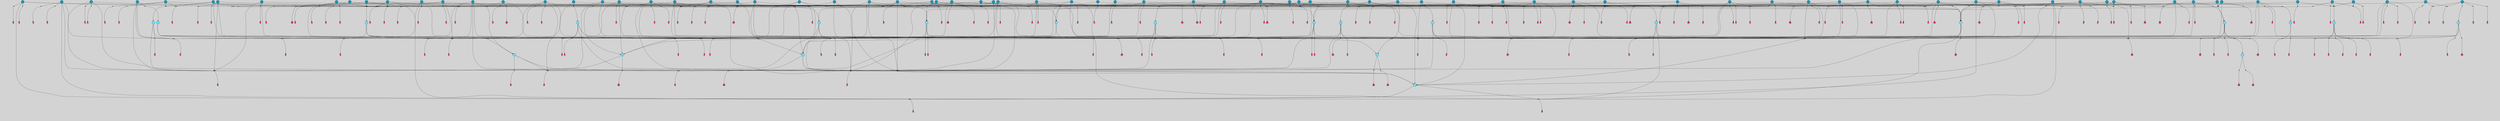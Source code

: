 // File exported with GEGELATI v1.3.1
// On the 2024-04-08 17:21:32
// With the File::TPGGraphDotExporter
digraph{
	graph[pad = "0.212, 0.055" bgcolor = lightgray]
	node[shape=circle style = filled label = ""]
		T3 [fillcolor="#66ddff"]
		T4 [fillcolor="#66ddff"]
		T7 [fillcolor="#66ddff"]
		T9 [fillcolor="#66ddff"]
		T11 [fillcolor="#66ddff"]
		T24 [fillcolor="#66ddff"]
		T27 [fillcolor="#66ddff"]
		T54 [fillcolor="#66ddff"]
		T82 [fillcolor="#66ddff"]
		T90 [fillcolor="#66ddff"]
		T95 [fillcolor="#66ddff"]
		T111 [fillcolor="#66ddff"]
		T129 [fillcolor="#66ddff"]
		T130 [fillcolor="#1199bb"]
		T159 [fillcolor="#1199bb"]
		T164 [fillcolor="#66ddff"]
		T176 [fillcolor="#1199bb"]
		T184 [fillcolor="#1199bb"]
		T194 [fillcolor="#1199bb"]
		T195 [fillcolor="#1199bb"]
		T198 [fillcolor="#66ddff"]
		T202 [fillcolor="#66ddff"]
		T207 [fillcolor="#66ddff"]
		T210 [fillcolor="#1199bb"]
		T212 [fillcolor="#66ddff"]
		T213 [fillcolor="#1199bb"]
		T240 [fillcolor="#66ddff"]
		T242 [fillcolor="#1199bb"]
		T245 [fillcolor="#66ddff"]
		T249 [fillcolor="#1199bb"]
		T251 [fillcolor="#1199bb"]
		T252 [fillcolor="#1199bb"]
		T255 [fillcolor="#1199bb"]
		T257 [fillcolor="#1199bb"]
		T259 [fillcolor="#1199bb"]
		T260 [fillcolor="#1199bb"]
		T262 [fillcolor="#1199bb"]
		T263 [fillcolor="#1199bb"]
		T265 [fillcolor="#1199bb"]
		T267 [fillcolor="#1199bb"]
		T270 [fillcolor="#1199bb"]
		T273 [fillcolor="#1199bb"]
		T275 [fillcolor="#1199bb"]
		T278 [fillcolor="#1199bb"]
		T280 [fillcolor="#1199bb"]
		T282 [fillcolor="#1199bb"]
		T283 [fillcolor="#1199bb"]
		T284 [fillcolor="#1199bb"]
		T287 [fillcolor="#1199bb"]
		T288 [fillcolor="#1199bb"]
		T291 [fillcolor="#1199bb"]
		T292 [fillcolor="#1199bb"]
		T294 [fillcolor="#1199bb"]
		T301 [fillcolor="#1199bb"]
		T307 [fillcolor="#1199bb"]
		T311 [fillcolor="#1199bb"]
		T313 [fillcolor="#1199bb"]
		T314 [fillcolor="#1199bb"]
		T315 [fillcolor="#1199bb"]
		T318 [fillcolor="#1199bb"]
		T319 [fillcolor="#1199bb"]
		T20 [fillcolor="#66ddff"]
		T321 [fillcolor="#66ddff"]
		T322 [fillcolor="#66ddff"]
		T323 [fillcolor="#1199bb"]
		T325 [fillcolor="#1199bb"]
		T326 [fillcolor="#1199bb"]
		T327 [fillcolor="#1199bb"]
		T329 [fillcolor="#1199bb"]
		T330 [fillcolor="#1199bb"]
		T332 [fillcolor="#1199bb"]
		T333 [fillcolor="#1199bb"]
		T334 [fillcolor="#1199bb"]
		T335 [fillcolor="#1199bb"]
		T339 [fillcolor="#1199bb"]
		T340 [fillcolor="#1199bb"]
		T341 [fillcolor="#1199bb"]
		T342 [fillcolor="#1199bb"]
		T343 [fillcolor="#1199bb"]
		T344 [fillcolor="#1199bb"]
		T345 [fillcolor="#1199bb"]
		T346 [fillcolor="#1199bb"]
		T348 [fillcolor="#1199bb"]
		T349 [fillcolor="#1199bb"]
		T350 [fillcolor="#1199bb"]
		T352 [fillcolor="#1199bb"]
		T353 [fillcolor="#1199bb"]
		T354 [fillcolor="#1199bb"]
		T355 [fillcolor="#1199bb"]
		T356 [fillcolor="#1199bb"]
		T357 [fillcolor="#1199bb"]
		T358 [fillcolor="#1199bb"]
		T359 [fillcolor="#1199bb"]
		T360 [fillcolor="#1199bb"]
		T361 [fillcolor="#1199bb"]
		T362 [fillcolor="#1199bb"]
		T363 [fillcolor="#1199bb"]
		T364 [fillcolor="#1199bb"]
		T365 [fillcolor="#1199bb"]
		T366 [fillcolor="#1199bb"]
		T367 [fillcolor="#1199bb"]
		T368 [fillcolor="#1199bb"]
		T369 [fillcolor="#1199bb"]
		P2052 [fillcolor="#cccccc" shape=point] //6|
		I2052 [shape=box style=invis label="6|1&2|6#1|7&#92;n10|7&2|0#1|5&#92;n9|4&0|1#2|2&#92;n8|6&0|0#1|0&#92;n"]
		P2052 -> I2052[style=invis]
		A1724 [fillcolor="#ff3366" shape=box margin=0.03 width=0 height=0 label="3"]
		T3 -> P2052 -> A1724
		P2053 [fillcolor="#cccccc" shape=point] //3|
		I2053 [shape=box style=invis label="7|6&2|4#0|2&#92;n10|3&2|7#1|4&#92;n11|6&0|4#0|1&#92;n7|1&0|0#2|6&#92;n7|6&0|3#2|6&#92;n4|0&2|6#0|1&#92;n4|4&2|5#0|2&#92;n4|6&0|4#2|7&#92;n10|0&2|3#1|5&#92;n2|6&0|5#0|2&#92;n1|0&2|3#0|7&#92;n1|6&2|0#0|5&#92;n6|2&0|1#0|7&#92;n9|2&0|3#2|7&#92;n5|3&0|6#0|6&#92;n1|7&2|5#2|3&#92;n8|1&2|7#0|6&#92;n1|0&2|5#2|1&#92;n7|1&2|2#2|5&#92;n7|4&2|6#0|3&#92;n"]
		P2053 -> I2053[style=invis]
		A1725 [fillcolor="#ff3366" shape=box margin=0.03 width=0 height=0 label="4"]
		T3 -> P2053 -> A1725
		P2054 [fillcolor="#cccccc" shape=point] //7|
		I2054 [shape=box style=invis label="0|2&2|4#2|6&#92;n5|3&0|6#0|1&#92;n4|7&2|6#0|5&#92;n7|6&0|7#0|5&#92;n10|7&2|2#1|1&#92;n"]
		P2054 -> I2054[style=invis]
		A1726 [fillcolor="#ff3366" shape=box margin=0.03 width=0 height=0 label="4"]
		T4 -> P2054 -> A1726
		P2055 [fillcolor="#cccccc" shape=point] //0|
		I2055 [shape=box style=invis label="2|5&0|1#0|6&#92;n6|1&2|2#2|7&#92;n8|0&0|3#1|4&#92;n4|3&2|5#2|4&#92;n8|1&2|4#0|0&#92;n6|6&0|1#2|6&#92;n11|7&2|4#2|5&#92;n6|2&2|4#0|2&#92;n8|5&2|4#2|4&#92;n2|1&2|1#2|2&#92;n2|7&2|5#2|6&#92;n9|7&0|5#0|4&#92;n1|2&0|5#2|6&#92;n4|2&2|3#2|7&#92;n3|3&2|1#0|2&#92;n"]
		P2055 -> I2055[style=invis]
		A1727 [fillcolor="#ff3366" shape=box margin=0.03 width=0 height=0 label="5"]
		T4 -> P2055 -> A1727
		P2056 [fillcolor="#cccccc" shape=point] //-3|
		I2056 [shape=box style=invis label="1|6&2|7#0|7&#92;n10|2&0|7#1|3&#92;n9|6&2|7#2|2&#92;n5|3&0|7#0|7&#92;n1|6&2|3#0|0&#92;n2|3&2|3#2|2&#92;n5|1&2|6#0|6&#92;n"]
		P2056 -> I2056[style=invis]
		A1728 [fillcolor="#ff3366" shape=box margin=0.03 width=0 height=0 label="7"]
		T7 -> P2056 -> A1728
		P2057 [fillcolor="#cccccc" shape=point] //5|
		I2057 [shape=box style=invis label="0|5&2|3#0|1&#92;n0|6&2|1#2|4&#92;n6|2&2|6#0|7&#92;n7|4&0|3#0|1&#92;n5|4&0|7#1|6&#92;n9|1&0|5#2|2&#92;n6|3&2|3#1|7&#92;n11|7&2|4#1|6&#92;n2|5&0|1#0|0&#92;n4|7&0|0#0|2&#92;n6|2&0|6#0|0&#92;n2|1&2|6#2|4&#92;n10|0&2|0#1|0&#92;n6|6&2|4#0|6&#92;n"]
		P2057 -> I2057[style=invis]
		A1729 [fillcolor="#ff3366" shape=box margin=0.03 width=0 height=0 label="8"]
		T7 -> P2057 -> A1729
		P2058 [fillcolor="#cccccc" shape=point] //-6|
		I2058 [shape=box style=invis label="11|1&0|7#2|0&#92;n10|4&0|1#1|0&#92;n4|3&2|4#2|1&#92;n0|5&2|0#0|0&#92;n6|1&0|0#0|3&#92;n8|2&2|0#0|4&#92;n11|4&2|0#1|6&#92;n7|0&2|6#2|3&#92;n5|3&2|6#2|0&#92;n2|0&2|0#0|4&#92;n"]
		P2058 -> I2058[style=invis]
		A1730 [fillcolor="#ff3366" shape=box margin=0.03 width=0 height=0 label="9"]
		T9 -> P2058 -> A1730
		P2059 [fillcolor="#cccccc" shape=point] //2|
		I2059 [shape=box style=invis label="6|3&2|7#1|4&#92;n8|6&0|0#2|5&#92;n2|1&0|2#0|3&#92;n8|7&0|6#0|4&#92;n2|1&2|0#0|1&#92;n0|0&2|2#2|3&#92;n6|6&0|7#2|1&#92;n6|1&0|7#2|6&#92;n5|4&2|7#0|4&#92;n0|3&0|4#2|0&#92;n11|0&2|0#2|5&#92;n4|5&2|5#2|4&#92;n5|7&0|6#0|4&#92;n9|7&2|5#0|3&#92;n5|4&2|1#0|3&#92;n5|3&0|1#1|7&#92;n0|4&0|3#2|5&#92;n"]
		P2059 -> I2059[style=invis]
		A1731 [fillcolor="#ff3366" shape=box margin=0.03 width=0 height=0 label="10"]
		T9 -> P2059 -> A1731
		P2060 [fillcolor="#cccccc" shape=point] //6|
		I2060 [shape=box style=invis label="3|0&2|7#2|2&#92;n3|2&0|4#2|5&#92;n5|1&0|2#1|0&#92;n8|7&0|1#2|0&#92;n8|5&0|3#0|6&#92;n0|2&0|2#2|3&#92;n1|5&2|5#0|5&#92;n5|6&0|6#0|7&#92;n6|7&0|0#2|6&#92;n1|2&2|3#0|0&#92;n7|7&2|3#0|4&#92;n0|7&2|7#0|6&#92;n1|0&2|2#2|7&#92;n4|4&0|1#0|0&#92;n"]
		P2060 -> I2060[style=invis]
		A1732 [fillcolor="#ff3366" shape=box margin=0.03 width=0 height=0 label="11"]
		T11 -> P2060 -> A1732
		P2061 [fillcolor="#cccccc" shape=point] //-4|
		I2061 [shape=box style=invis label="4|1&0|4#2|6&#92;n1|2&2|2#2|0&#92;n1|2&2|0#0|6&#92;n8|4&2|3#2|5&#92;n5|5&2|1#1|0&#92;n"]
		P2061 -> I2061[style=invis]
		A1733 [fillcolor="#ff3366" shape=box margin=0.03 width=0 height=0 label="12"]
		T11 -> P2061 -> A1733
		P2062 [fillcolor="#cccccc" shape=point] //-3|
		I2062 [shape=box style=invis label="8|1&2|3#0|5&#92;n0|6&0|5#0|5&#92;n3|7&2|1#0|6&#92;n3|5&0|1#0|0&#92;n9|5&2|0#0|4&#92;n3|5&0|2#0|3&#92;n10|6&2|4#1|0&#92;n9|4&2|7#2|6&#92;n1|7&2|5#2|2&#92;n"]
		P2062 -> I2062[style=invis]
		A1734 [fillcolor="#ff3366" shape=box margin=0.03 width=0 height=0 label="5"]
		T4 -> P2062 -> A1734
		P2063 [fillcolor="#cccccc" shape=point] //1|
		I2063 [shape=box style=invis label="5|1&0|6#2|7&#92;n2|4&0|4#2|2&#92;n0|6&0|5#0|4&#92;n10|6&2|5#1|6&#92;n9|3&0|1#1|7&#92;n10|3&2|2#1|0&#92;n5|0&0|0#2|1&#92;n11|3&2|3#1|5&#92;n10|3&0|1#1|0&#92;n2|4&0|1#0|1&#92;n0|2&0|3#2|4&#92;n9|2&2|1#2|5&#92;n11|7&2|6#2|6&#92;n"]
		P2063 -> I2063[style=invis]
		T24 -> P2063 -> T7
		P2064 [fillcolor="#cccccc" shape=point] //5|
		I2064 [shape=box style=invis label="3|0&2|0#0|1&#92;n3|0&0|7#0|1&#92;n5|3&0|2#2|6&#92;n4|4&2|4#2|6&#92;n11|2&0|7#1|6&#92;n2|7&2|2#2|5&#92;n9|3&2|6#2|7&#92;n7|7&0|0#0|4&#92;n6|1&2|4#2|3&#92;n5|4&2|0#1|6&#92;n1|3&0|7#0|4&#92;n"]
		P2064 -> I2064[style=invis]
		A1735 [fillcolor="#ff3366" shape=box margin=0.03 width=0 height=0 label="7"]
		T24 -> P2064 -> A1735
		P2065 [fillcolor="#cccccc" shape=point] //-2|
		I2065 [shape=box style=invis label="4|1&0|4#0|3&#92;n4|2&0|5#2|0&#92;n5|5&2|6#0|5&#92;n1|4&0|1#0|2&#92;n6|3&2|7#1|5&#92;n0|4&2|0#0|3&#92;n8|5&2|5#1|2&#92;n10|7&2|7#1|1&#92;n3|4&0|0#2|1&#92;n3|6&2|5#2|5&#92;n8|3&0|1#0|7&#92;n10|0&2|7#1|3&#92;n4|1&2|4#0|1&#92;n9|3&2|0#0|4&#92;n3|6&2|0#0|4&#92;n1|2&0|6#2|1&#92;n4|0&2|1#2|2&#92;n"]
		P2065 -> I2065[style=invis]
		A1736 [fillcolor="#ff3366" shape=box margin=0.03 width=0 height=0 label="14"]
		T24 -> P2065 -> A1736
		P2066 [fillcolor="#cccccc" shape=point] //2|
		I2066 [shape=box style=invis label="9|1&2|3#0|1&#92;n5|2&2|0#2|4&#92;n3|6&2|5#2|7&#92;n7|0&2|5#0|4&#92;n1|2&0|3#0|5&#92;n7|3&2|7#0|0&#92;n"]
		P2066 -> I2066[style=invis]
		A1737 [fillcolor="#ff3366" shape=box margin=0.03 width=0 height=0 label="2"]
		T27 -> P2066 -> A1737
		P2067 [fillcolor="#cccccc" shape=point] //-6|
		I2067 [shape=box style=invis label="7|5&0|4#0|4&#92;n11|0&2|5#2|1&#92;n"]
		P2067 -> I2067[style=invis]
		A1738 [fillcolor="#ff3366" shape=box margin=0.03 width=0 height=0 label="3"]
		T27 -> P2067 -> A1738
		T27 -> P2053
		T27 -> P2055
		P2068 [fillcolor="#cccccc" shape=point] //0|
		I2068 [shape=box style=invis label="4|0&0|3#2|7&#92;n10|2&0|3#1|7&#92;n3|5&0|2#0|3&#92;n4|5&0|0#2|1&#92;n10|7&2|0#1|2&#92;n5|3&2|3#1|6&#92;n9|5&2|0#0|4&#92;n5|4&2|7#0|2&#92;n10|3&2|7#1|4&#92;n7|2&0|1#2|6&#92;n8|6&0|5#0|5&#92;n8|7&2|3#0|5&#92;n2|6&2|4#0|0&#92;n"]
		P2068 -> I2068[style=invis]
		A1739 [fillcolor="#ff3366" shape=box margin=0.03 width=0 height=0 label="5"]
		T27 -> P2068 -> A1739
		P2069 [fillcolor="#cccccc" shape=point] //8|
		I2069 [shape=box style=invis label="9|0&0|1#2|0&#92;n10|1&2|5#1|4&#92;n8|2&2|6#0|4&#92;n2|4&2|5#2|3&#92;n4|2&2|2#0|2&#92;n7|5&0|2#0|0&#92;n8|2&2|1#1|3&#92;n8|7&0|7#2|1&#92;n1|1&0|0#0|7&#92;n5|6&2|5#1|0&#92;n6|6&2|5#0|0&#92;n11|4&0|3#2|6&#92;n4|2&2|4#0|7&#92;n5|6&0|1#2|0&#92;n11|3&0|2#0|7&#92;n"]
		P2069 -> I2069[style=invis]
		A1740 [fillcolor="#ff3366" shape=box margin=0.03 width=0 height=0 label="6"]
		T54 -> P2069 -> A1740
		T54 -> P2064
		P2070 [fillcolor="#cccccc" shape=point] //-10|
		I2070 [shape=box style=invis label="3|6&0|0#0|4&#92;n4|1&2|4#0|1&#92;n5|1&0|1#0|4&#92;n5|5&2|6#0|5&#92;n6|5&0|6#0|3&#92;n11|1&2|0#0|1&#92;n0|7&2|0#0|3&#92;n1|2&0|6#0|1&#92;n8|0&0|4#2|0&#92;n0|4&0|7#2|7&#92;n7|0&2|7#1|3&#92;n3|1&0|5#2|5&#92;n5|1&0|4#0|3&#92;n2|2&0|2#0|0&#92;n8|3&0|1#0|7&#92;n3|0&0|3#0|5&#92;n7|2&0|5#2|0&#92;n6|3&2|7#1|5&#92;n4|7&2|7#2|1&#92;n"]
		P2070 -> I2070[style=invis]
		A1741 [fillcolor="#ff3366" shape=box margin=0.03 width=0 height=0 label="14"]
		T54 -> P2070 -> A1741
		T54 -> P2057
		P2071 [fillcolor="#cccccc" shape=point] //6|
		I2071 [shape=box style=invis label="7|0&2|5#1|2&#92;n10|6&2|1#1|3&#92;n7|5&0|2#0|7&#92;n10|7&0|1#1|5&#92;n4|6&2|5#0|5&#92;n4|4&0|7#2|7&#92;n"]
		P2071 -> I2071[style=invis]
		A1742 [fillcolor="#ff3366" shape=box margin=0.03 width=0 height=0 label="7"]
		T82 -> P2071 -> A1742
		P2072 [fillcolor="#cccccc" shape=point] //6|
		I2072 [shape=box style=invis label="0|5&2|3#0|1&#92;n0|6&2|1#2|4&#92;n9|1&0|5#2|2&#92;n7|4&0|3#0|1&#92;n5|4&0|7#1|6&#92;n2|5&0|1#0|0&#92;n6|3&2|3#1|7&#92;n11|7&2|4#1|6&#92;n6|2&2|6#0|1&#92;n4|7&0|0#0|2&#92;n6|2&0|6#0|0&#92;n9|1&2|6#2|4&#92;n10|0&2|0#1|0&#92;n6|6&2|4#0|6&#92;n"]
		P2072 -> I2072[style=invis]
		A1743 [fillcolor="#ff3366" shape=box margin=0.03 width=0 height=0 label="8"]
		T82 -> P2072 -> A1743
		T82 -> P2058
		P2073 [fillcolor="#cccccc" shape=point] //-2|
		I2073 [shape=box style=invis label="8|4&2|1#2|5&#92;n4|1&0|7#2|1&#92;n5|7&2|3#2|2&#92;n10|4&2|5#1|7&#92;n10|0&2|6#1|3&#92;n4|5&2|7#0|6&#92;n9|5&2|4#0|4&#92;n2|4&0|5#0|7&#92;n11|1&2|4#2|6&#92;n5|6&0|7#1|2&#92;n2|7&2|7#2|6&#92;n5|2&0|5#1|5&#92;n3|0&0|6#0|2&#92;n4|0&0|4#2|4&#92;n4|4&2|6#0|7&#92;n10|6&2|0#1|4&#92;n9|7&0|3#1|4&#92;n1|4&2|6#0|3&#92;n11|5&2|6#0|3&#92;n0|3&0|5#0|1&#92;n"]
		P2073 -> I2073[style=invis]
		A1744 [fillcolor="#ff3366" shape=box margin=0.03 width=0 height=0 label="13"]
		T90 -> P2073 -> A1744
		P2074 [fillcolor="#cccccc" shape=point] //4|
		I2074 [shape=box style=invis label="7|1&2|6#1|3&#92;n10|1&0|3#1|6&#92;n8|5&2|3#2|1&#92;n11|5&0|0#2|6&#92;n4|1&0|6#0|0&#92;n11|1&0|2#0|3&#92;n2|0&2|1#0|7&#92;n"]
		P2074 -> I2074[style=invis]
		A1745 [fillcolor="#ff3366" shape=box margin=0.03 width=0 height=0 label="2"]
		T90 -> P2074 -> A1745
		P2075 [fillcolor="#cccccc" shape=point] //7|
		I2075 [shape=box style=invis label="10|3&0|1#1|4&#92;n4|6&0|0#0|2&#92;n4|5&0|6#0|0&#92;n4|3&0|6#2|1&#92;n7|0&0|3#1|2&#92;n4|7&0|6#0|5&#92;n7|6&0|7#0|6&#92;n6|6&0|0#0|3&#92;n11|1&0|4#2|5&#92;n10|2&0|3#1|2&#92;n"]
		P2075 -> I2075[style=invis]
		A1746 [fillcolor="#ff3366" shape=box margin=0.03 width=0 height=0 label="4"]
		T90 -> P2075 -> A1746
		T90 -> P2062
		P2076 [fillcolor="#cccccc" shape=point] //-7|
		I2076 [shape=box style=invis label="3|0&2|0#0|1&#92;n1|1&0|2#0|4&#92;n11|2&0|7#1|6&#92;n9|7&0|0#0|4&#92;n3|0&0|7#0|1&#92;n9|3&2|6#2|7&#92;n5|3&0|2#2|6&#92;n6|1&2|4#2|3&#92;n5|4&2|0#1|6&#92;n1|3&0|7#0|7&#92;n"]
		P2076 -> I2076[style=invis]
		A1747 [fillcolor="#ff3366" shape=box margin=0.03 width=0 height=0 label="7"]
		T90 -> P2076 -> A1747
		P2077 [fillcolor="#cccccc" shape=point] //4|
		I2077 [shape=box style=invis label="4|3&0|6#0|3&#92;n5|7&2|3#2|2&#92;n5|6&0|7#1|2&#92;n1|4&2|6#0|3&#92;n8|4&2|1#2|5&#92;n9|5&2|4#1|4&#92;n2|4&0|5#0|7&#92;n10|0&0|6#1|3&#92;n3|0&0|6#0|2&#92;n2|7&2|7#2|6&#92;n5|2&0|5#1|5&#92;n10|4&2|5#1|7&#92;n4|0&0|4#2|4&#92;n11|1&0|4#2|6&#92;n10|6&2|0#1|4&#92;n9|7&0|3#1|4&#92;n4|5&2|7#0|6&#92;n11|5&2|6#2|3&#92;n0|3&0|5#0|1&#92;n"]
		P2077 -> I2077[style=invis]
		A1748 [fillcolor="#ff3366" shape=box margin=0.03 width=0 height=0 label="13"]
		T95 -> P2077 -> A1748
		P2078 [fillcolor="#cccccc" shape=point] //8|
		I2078 [shape=box style=invis label="9|7&0|5#2|5&#92;n3|3&2|3#0|2&#92;n9|5&2|2#1|0&#92;n2|3&0|6#0|3&#92;n4|4&2|5#2|7&#92;n11|3&2|0#1|5&#92;n6|6&2|1#2|2&#92;n4|6&0|1#2|2&#92;n2|5&2|7#2|2&#92;n7|7&2|2#2|3&#92;n6|5&0|3#2|6&#92;n6|7&0|6#0|2&#92;n"]
		P2078 -> I2078[style=invis]
		A1749 [fillcolor="#ff3366" shape=box margin=0.03 width=0 height=0 label="14"]
		T95 -> P2078 -> A1749
		P2079 [fillcolor="#cccccc" shape=point] //2|
		I2079 [shape=box style=invis label="4|1&0|4#2|6&#92;n5|5&2|1#1|0&#92;n1|0&2|0#0|6&#92;n8|4&2|3#2|5&#92;n"]
		P2079 -> I2079[style=invis]
		T95 -> P2079 -> T11
		P2080 [fillcolor="#cccccc" shape=point] //-9|
		I2080 [shape=box style=invis label="2|0&2|0#2|1&#92;n4|4&2|4#2|6&#92;n9|1&0|3#1|7&#92;n5|3&0|2#2|6&#92;n2|7&2|2#2|5&#92;n5|4&2|0#1|6&#92;n3|0&0|7#0|1&#92;n1|3&0|7#0|4&#92;n11|6&2|2#0|7&#92;n7|7&0|0#0|4&#92;n11|0&0|7#1|6&#92;n9|3&2|6#2|7&#92;n"]
		P2080 -> I2080[style=invis]
		A1750 [fillcolor="#ff3366" shape=box margin=0.03 width=0 height=0 label="7"]
		T95 -> P2080 -> A1750
		P2081 [fillcolor="#cccccc" shape=point] //-8|
		I2081 [shape=box style=invis label="7|5&0|4#2|4&#92;n"]
		P2081 -> I2081[style=invis]
		A1751 [fillcolor="#ff3366" shape=box margin=0.03 width=0 height=0 label="3"]
		T95 -> P2081 -> A1751
		P2082 [fillcolor="#cccccc" shape=point] //-5|
		I2082 [shape=box style=invis label="0|0&2|3#0|2&#92;n10|5&0|6#1|3&#92;n7|3&0|6#2|3&#92;n3|4&0|6#0|6&#92;n10|5&0|2#1|1&#92;n5|0&0|1#0|3&#92;n6|6&2|5#1|5&#92;n7|4&0|2#1|7&#92;n5|7&0|1#2|5&#92;n1|5&0|0#0|3&#92;n7|5&2|1#2|6&#92;n9|0&0|2#0|0&#92;n4|0&2|4#0|0&#92;n4|6&0|0#2|3&#92;n3|1&0|6#2|5&#92;n7|7&2|1#2|3&#92;n9|4&2|2#0|6&#92;n"]
		P2082 -> I2082[style=invis]
		T111 -> P2082 -> T9
		P2083 [fillcolor="#cccccc" shape=point] //7|
		I2083 [shape=box style=invis label="7|4&2|1#2|0&#92;n4|1&2|4#2|3&#92;n5|0&2|0#2|2&#92;n6|1&2|4#2|6&#92;n"]
		P2083 -> I2083[style=invis]
		A1752 [fillcolor="#ff3366" shape=box margin=0.03 width=0 height=0 label="9"]
		T111 -> P2083 -> A1752
		P2084 [fillcolor="#cccccc" shape=point] //2|
		I2084 [shape=box style=invis label="3|0&2|0#0|1&#92;n11|2&0|7#1|6&#92;n8|7&2|4#0|5&#92;n5|3&0|2#2|6&#92;n4|4&2|4#2|6&#92;n3|0&0|7#0|1&#92;n2|7&2|2#2|5&#92;n9|3&2|6#2|7&#92;n7|7&0|0#0|4&#92;n6|1&2|4#1|3&#92;n5|4&2|0#1|6&#92;n1|3&0|7#0|4&#92;n"]
		P2084 -> I2084[style=invis]
		A1753 [fillcolor="#ff3366" shape=box margin=0.03 width=0 height=0 label="7"]
		T111 -> P2084 -> A1753
		T111 -> P2058
		T129 -> P2069
		T129 -> P2064
		P2085 [fillcolor="#cccccc" shape=point] //10|
		I2085 [shape=box style=invis label="4|5&2|7#2|1&#92;n1|7&2|3#0|6&#92;n3|5&2|2#0|3&#92;n10|3&0|7#1|4&#92;n7|1&0|4#2|6&#92;n10|2&0|3#1|7&#92;n9|5&2|0#0|4&#92;n4|0&0|3#2|7&#92;n11|4&2|6#1|2&#92;n5|4&2|7#0|2&#92;n2|6&2|4#0|0&#92;n6|5&0|7#2|1&#92;n5|3&2|3#1|6&#92;n10|7&2|0#1|2&#92;n"]
		P2085 -> I2085[style=invis]
		A1754 [fillcolor="#ff3366" shape=box margin=0.03 width=0 height=0 label="5"]
		T129 -> P2085 -> A1754
		P2086 [fillcolor="#cccccc" shape=point] //5|
		I2086 [shape=box style=invis label="9|4&2|3#1|3&#92;n0|4&2|4#0|5&#92;n6|1&2|6#2|5&#92;n4|0&0|5#2|0&#92;n"]
		P2086 -> I2086[style=invis]
		A1755 [fillcolor="#ff3366" shape=box margin=0.03 width=0 height=0 label="7"]
		T129 -> P2086 -> A1755
		P2087 [fillcolor="#cccccc" shape=point] //6|
		I2087 [shape=box style=invis label="9|4&2|7#0|6&#92;n8|4&0|1#1|0&#92;n1|3&0|0#2|1&#92;n2|4&0|6#2|2&#92;n5|1&2|5#0|7&#92;n3|0&0|3#2|6&#92;n2|2&2|6#0|2&#92;n8|4&0|4#2|2&#92;n5|1&2|4#0|3&#92;n9|4&0|6#0|6&#92;n5|0&2|2#1|5&#92;n11|7&0|0#1|1&#92;n0|4&0|3#0|3&#92;n7|7&2|4#2|5&#92;n1|5&0|1#2|1&#92;n"]
		P2087 -> I2087[style=invis]
		A1756 [fillcolor="#ff3366" shape=box margin=0.03 width=0 height=0 label="1"]
		T129 -> P2087 -> A1756
		P2088 [fillcolor="#cccccc" shape=point] //-5|
		I2088 [shape=box style=invis label="10|6&2|5#1|6&#92;n9|3&0|1#1|7&#92;n2|4&0|1#0|1&#92;n11|3&0|7#1|6&#92;n5|1&0|6#2|7&#92;n8|0&0|0#0|1&#92;n0|6&0|7#0|4&#92;n6|7&2|6#2|6&#92;n11|0&2|3#0|5&#92;n"]
		P2088 -> I2088[style=invis]
		T130 -> P2088 -> T7
		P2089 [fillcolor="#cccccc" shape=point] //9|
		I2089 [shape=box style=invis label="9|0&2|4#1|2&#92;n10|3&0|5#1|7&#92;n"]
		P2089 -> I2089[style=invis]
		A1757 [fillcolor="#ff3366" shape=box margin=0.03 width=0 height=0 label="3"]
		T130 -> P2089 -> A1757
		T130 -> P2074
		P2090 [fillcolor="#cccccc" shape=point] //-10|
		I2090 [shape=box style=invis label="8|4&0|2#0|1&#92;n5|3&2|6#2|7&#92;n3|1&2|7#0|6&#92;n4|7&0|4#0|2&#92;n1|7&2|6#0|4&#92;n10|5&2|1#1|5&#92;n4|0&0|7#0|7&#92;n6|6&0|0#0|1&#92;n10|4&2|1#1|0&#92;n"]
		P2090 -> I2090[style=invis]
		A1758 [fillcolor="#ff3366" shape=box margin=0.03 width=0 height=0 label="5"]
		T130 -> P2090 -> A1758
		P2091 [fillcolor="#cccccc" shape=point] //7|
		I2091 [shape=box style=invis label="7|0&2|1#2|0&#92;n9|7&2|1#1|7&#92;n8|2&0|1#1|0&#92;n6|6&0|2#1|1&#92;n2|2&0|5#0|0&#92;n5|7&0|0#2|1&#92;n5|1&2|5#1|5&#92;n4|7&2|4#2|3&#92;n10|5&2|2#1|5&#92;n1|3&2|2#2|0&#92;n10|2&2|6#1|5&#92;n"]
		P2091 -> I2091[style=invis]
		A1759 [fillcolor="#ff3366" shape=box margin=0.03 width=0 height=0 label="1"]
		T159 -> P2091 -> A1759
		P2092 [fillcolor="#cccccc" shape=point] //7|
		I2092 [shape=box style=invis label="7|4&2|7#0|4&#92;n4|6&0|1#2|5&#92;n2|1&2|3#0|0&#92;n4|3&2|0#0|1&#92;n0|0&2|7#2|7&#92;n7|7&0|5#2|3&#92;n5|0&2|1#2|2&#92;n10|0&0|4#1|2&#92;n4|4&0|7#0|0&#92;n6|7&0|2#0|1&#92;n1|4&2|5#0|4&#92;n"]
		P2092 -> I2092[style=invis]
		A1760 [fillcolor="#ff3366" shape=box margin=0.03 width=0 height=0 label="0"]
		T159 -> P2092 -> A1760
		P2093 [fillcolor="#cccccc" shape=point] //5|
		I2093 [shape=box style=invis label="0|5&2|3#0|1&#92;n0|6&2|1#2|4&#92;n6|2&2|6#0|7&#92;n9|0&2|7#1|1&#92;n7|4&0|3#0|1&#92;n11|7&2|4#1|6&#92;n9|1&0|5#2|2&#92;n5|4&0|7#1|6&#92;n2|5&0|1#0|0&#92;n4|7&0|0#0|2&#92;n6|2&0|6#0|0&#92;n2|1&2|6#2|4&#92;n10|0&0|0#1|0&#92;n6|6&2|4#0|6&#92;n"]
		P2093 -> I2093[style=invis]
		T159 -> P2093 -> T129
		T164 -> P2055
		P2094 [fillcolor="#cccccc" shape=point] //-1|
		I2094 [shape=box style=invis label="6|4&0|4#2|4&#92;n4|5&2|5#2|4&#92;n9|7&2|5#0|3&#92;n3|7&2|6#0|6&#92;n8|7&0|6#0|4&#92;n2|1&2|0#0|1&#92;n8|6&0|0#2|5&#92;n2|1&0|2#0|3&#92;n6|1&0|7#2|6&#92;n6|3&0|1#1|6&#92;n5|4&2|7#0|4&#92;n0|7&0|4#2|0&#92;n11|0&2|0#2|5&#92;n3|7&2|0#2|7&#92;n8|3&2|7#1|4&#92;n5|7&0|6#0|4&#92;n0|0&2|3#2|3&#92;n5|4&2|1#0|3&#92;n0|4&0|3#2|5&#92;n"]
		P2094 -> I2094[style=invis]
		A1761 [fillcolor="#ff3366" shape=box margin=0.03 width=0 height=0 label="10"]
		T164 -> P2094 -> A1761
		P2095 [fillcolor="#cccccc" shape=point] //-7|
		I2095 [shape=box style=invis label="6|1&0|2#0|3&#92;n1|2&0|1#2|0&#92;n10|3&2|2#1|1&#92;n0|1&0|2#0|7&#92;n4|6&2|7#2|4&#92;n6|0&2|7#0|6&#92;n"]
		P2095 -> I2095[style=invis]
		A1762 [fillcolor="#ff3366" shape=box margin=0.03 width=0 height=0 label="7"]
		T164 -> P2095 -> A1762
		P2096 [fillcolor="#cccccc" shape=point] //-6|
		I2096 [shape=box style=invis label="11|7&0|1#0|6&#92;n3|5&0|1#0|3&#92;n1|5&0|5#0|6&#92;n1|7&2|5#2|2&#92;n0|0&0|2#2|2&#92;n4|4&0|1#0|5&#92;n6|4&2|2#0|2&#92;n0|6&2|5#0|5&#92;n0|3&2|2#2|6&#92;n"]
		P2096 -> I2096[style=invis]
		A1763 [fillcolor="#ff3366" shape=box margin=0.03 width=0 height=0 label="5"]
		T164 -> P2096 -> A1763
		T164 -> P2077
		P2097 [fillcolor="#cccccc" shape=point] //3|
		I2097 [shape=box style=invis label="4|7&0|7#2|7&#92;n11|5&2|6#0|2&#92;n5|5&2|6#2|0&#92;n3|2&0|6#0|3&#92;n10|2&2|5#1|5&#92;n9|4&2|3#1|5&#92;n2|5&2|7#2|4&#92;n11|3&2|5#1|0&#92;n7|0&0|7#2|1&#92;n1|2&0|5#0|1&#92;n"]
		P2097 -> I2097[style=invis]
		A1764 [fillcolor="#ff3366" shape=box margin=0.03 width=0 height=0 label="5"]
		T176 -> P2097 -> A1764
		P2098 [fillcolor="#cccccc" shape=point] //2|
		I2098 [shape=box style=invis label="7|1&0|6#0|1&#92;n5|2&2|5#1|6&#92;n10|1&2|1#1|1&#92;n4|7&0|4#2|2&#92;n11|7&0|4#2|7&#92;n5|0&0|5#1|7&#92;n8|2&0|5#2|4&#92;n10|0&2|6#1|6&#92;n5|1&0|1#2|3&#92;n1|6&2|0#0|1&#92;n9|6&2|2#1|4&#92;n3|4&2|3#0|0&#92;n10|1&0|1#1|0&#92;n2|2&0|1#2|1&#92;n3|1&2|7#0|3&#92;n"]
		P2098 -> I2098[style=invis]
		A1765 [fillcolor="#ff3366" shape=box margin=0.03 width=0 height=0 label="10"]
		T176 -> P2098 -> A1765
		P2099 [fillcolor="#cccccc" shape=point] //-1|
		I2099 [shape=box style=invis label="1|7&2|1#0|6&#92;n8|1&2|3#0|5&#92;n10|6&2|7#1|0&#92;n1|7&2|5#0|2&#92;n0|3&0|3#2|2&#92;n3|5&0|1#0|0&#92;n3|5&0|2#0|3&#92;n1|5&2|0#0|4&#92;n5|7&2|2#2|5&#92;n4|0&2|3#0|3&#92;n"]
		P2099 -> I2099[style=invis]
		T176 -> P2099 -> T3
		P2100 [fillcolor="#cccccc" shape=point] //-3|
		I2100 [shape=box style=invis label="6|3&2|4#1|4&#92;n5|3&0|1#1|7&#92;n2|1&0|2#2|3&#92;n8|7&0|6#0|4&#92;n2|1&2|0#0|1&#92;n0|0&2|2#2|3&#92;n6|1&0|7#2|6&#92;n5|7&0|2#0|4&#92;n0|3&0|4#2|0&#92;n11|0&2|0#2|5&#92;n6|0&2|0#1|4&#92;n8|6&0|2#2|5&#92;n5|4&2|1#0|3&#92;n9|7&2|5#0|3&#92;n5|4&2|7#0|4&#92;n"]
		P2100 -> I2100[style=invis]
		A1766 [fillcolor="#ff3366" shape=box margin=0.03 width=0 height=0 label="10"]
		T176 -> P2100 -> A1766
		P2101 [fillcolor="#cccccc" shape=point] //4|
		I2101 [shape=box style=invis label="7|1&0|6#0|1&#92;n5|2&2|5#1|6&#92;n10|1&2|1#1|1&#92;n9|6&2|2#1|4&#92;n4|7&0|4#2|2&#92;n9|6&0|4#1|1&#92;n10|0&2|6#1|6&#92;n5|1&0|1#2|3&#92;n1|6&2|0#0|1&#92;n8|2&0|5#2|4&#92;n3|4&2|3#0|0&#92;n10|1&0|5#1|0&#92;n2|2&0|1#2|1&#92;n3|1&2|7#0|3&#92;n"]
		P2101 -> I2101[style=invis]
		A1767 [fillcolor="#ff3366" shape=box margin=0.03 width=0 height=0 label="10"]
		T176 -> P2101 -> A1767
		T184 -> P2088
		P2102 [fillcolor="#cccccc" shape=point] //-9|
		I2102 [shape=box style=invis label="10|3&0|5#1|7&#92;n9|0&2|4#1|3&#92;n"]
		P2102 -> I2102[style=invis]
		A1768 [fillcolor="#ff3366" shape=box margin=0.03 width=0 height=0 label="3"]
		T184 -> P2102 -> A1768
		P2103 [fillcolor="#cccccc" shape=point] //-6|
		I2103 [shape=box style=invis label="3|5&0|0#0|2&#92;n6|6&2|1#2|6&#92;n4|6&0|1#2|5&#92;n7|1&0|6#1|3&#92;n11|1&2|4#0|5&#92;n1|2&0|1#2|3&#92;n4|3&0|5#2|4&#92;n4|0&0|5#2|0&#92;n8|5&2|4#2|4&#92;n2|4&0|1#0|6&#92;n5|1&2|4#0|0&#92;n3|3&2|1#0|2&#92;n9|7&0|5#0|4&#92;n2|2&0|6#2|0&#92;n7|1&2|2#2|2&#92;n"]
		P2103 -> I2103[style=invis]
		A1769 [fillcolor="#ff3366" shape=box margin=0.03 width=0 height=0 label="5"]
		T184 -> P2103 -> A1769
		P2104 [fillcolor="#cccccc" shape=point] //3|
		I2104 [shape=box style=invis label="7|2&0|2#2|4&#92;n0|4&0|6#2|7&#92;n9|0&0|1#2|2&#92;n8|6&0|0#1|0&#92;n"]
		P2104 -> I2104[style=invis]
		A1770 [fillcolor="#ff3366" shape=box margin=0.03 width=0 height=0 label="3"]
		T184 -> P2104 -> A1770
		T184 -> P2097
		P2105 [fillcolor="#cccccc" shape=point] //-2|
		I2105 [shape=box style=invis label="1|0&0|3#0|3&#92;n2|7&0|4#0|4&#92;n11|6&2|1#1|4&#92;n6|1&2|5#0|0&#92;n2|0&2|0#0|6&#92;n1|3&2|1#0|4&#92;n"]
		P2105 -> I2105[style=invis]
		A1771 [fillcolor="#ff3366" shape=box margin=0.03 width=0 height=0 label="2"]
		T194 -> P2105 -> A1771
		P2106 [fillcolor="#cccccc" shape=point] //3|
		I2106 [shape=box style=invis label="5|4&2|7#0|4&#92;n0|4&0|3#2|5&#92;n8|6&0|0#2|5&#92;n2|1&0|2#0|3&#92;n9|7&0|6#0|4&#92;n0|0&2|2#2|3&#92;n6|6&0|7#2|1&#92;n6|1&0|7#2|6&#92;n0|3&0|4#2|0&#92;n11|0&2|0#2|5&#92;n4|5&2|5#2|4&#92;n5|3&0|1#1|7&#92;n9|7&2|2#0|3&#92;n5|4&2|1#0|3&#92;n5|0&0|6#0|4&#92;n0|0&0|1#2|0&#92;n"]
		P2106 -> I2106[style=invis]
		A1772 [fillcolor="#ff3366" shape=box margin=0.03 width=0 height=0 label="10"]
		T194 -> P2106 -> A1772
		T194 -> P2099
		P2107 [fillcolor="#cccccc" shape=point] //10|
		I2107 [shape=box style=invis label="6|1&2|4#2|3&#92;n3|0&0|7#0|1&#92;n5|3&0|2#2|6&#92;n4|4&0|4#2|6&#92;n5|4&2|0#1|6&#92;n10|5&0|6#1|5&#92;n2|5&2|1#2|2&#92;n1|3&0|7#0|4&#92;n3|0&2|0#0|1&#92;n11|2&0|5#1|6&#92;n9|3&2|6#2|7&#92;n7|7&0|0#0|4&#92;n"]
		P2107 -> I2107[style=invis]
		A1773 [fillcolor="#ff3366" shape=box margin=0.03 width=0 height=0 label="7"]
		T194 -> P2107 -> A1773
		P2108 [fillcolor="#cccccc" shape=point] //5|
		I2108 [shape=box style=invis label="3|0&2|0#2|1&#92;n3|0&0|7#0|1&#92;n5|3&0|2#2|6&#92;n4|4&2|4#2|6&#92;n5|4&2|0#1|6&#92;n2|7&2|2#2|5&#92;n1|3&0|7#0|4&#92;n11|6&2|2#0|7&#92;n7|7&0|0#0|4&#92;n6|1&2|4#2|3&#92;n11|0&0|7#1|6&#92;n9|3&2|6#2|7&#92;n"]
		P2108 -> I2108[style=invis]
		A1774 [fillcolor="#ff3366" shape=box margin=0.03 width=0 height=0 label="7"]
		T195 -> P2108 -> A1774
		P2109 [fillcolor="#cccccc" shape=point] //4|
		I2109 [shape=box style=invis label="7|1&0|6#0|1&#92;n6|7&2|7#1|7&#92;n10|1&2|1#1|1&#92;n9|6&2|2#1|4&#92;n4|7&0|4#2|2&#92;n9|6&0|5#1|1&#92;n10|0&2|6#1|6&#92;n5|1&0|1#2|3&#92;n10|1&0|5#1|0&#92;n3|4&2|3#0|0&#92;n8|2&0|5#2|4&#92;n1|6&2|0#0|0&#92;n2|3&0|1#2|6&#92;n5|2&2|2#1|6&#92;n2|2&0|1#2|1&#92;n3|1&2|7#0|3&#92;n6|7&2|3#0|4&#92;n"]
		P2109 -> I2109[style=invis]
		A1775 [fillcolor="#ff3366" shape=box margin=0.03 width=0 height=0 label="10"]
		T195 -> P2109 -> A1775
		P2110 [fillcolor="#cccccc" shape=point] //-4|
		I2110 [shape=box style=invis label="0|4&0|0#2|7&#92;n8|5&2|4#2|4&#92;n4|3&2|5#2|4&#92;n11|7&2|2#2|5&#92;n6|5&2|2#2|7&#92;n3|2&0|7#0|7&#92;n3|3&2|1#0|3&#92;n2|6&0|3#2|5&#92;n0|1&2|6#2|2&#92;n8|2&0|0#1|6&#92;n0|7&0|5#0|4&#92;n9|5&0|3#2|7&#92;n2|7&2|5#2|6&#92;n9|0&2|0#0|1&#92;n1|2&2|4#0|2&#92;n"]
		P2110 -> I2110[style=invis]
		T195 -> P2110 -> T27
		T195 -> P2092
		P2111 [fillcolor="#cccccc" shape=point] //-3|
		I2111 [shape=box style=invis label="0|0&2|7#2|7&#92;n4|6&0|2#2|5&#92;n2|1&2|3#0|0&#92;n4|3&2|0#0|1&#92;n7|4&2|7#0|4&#92;n5|0&2|1#2|2&#92;n10|0&0|4#1|2&#92;n4|4&0|7#0|0&#92;n6|7&0|2#0|1&#92;n1|4&2|5#0|4&#92;n"]
		P2111 -> I2111[style=invis]
		A1776 [fillcolor="#ff3366" shape=box margin=0.03 width=0 height=0 label="0"]
		T198 -> P2111 -> A1776
		P2112 [fillcolor="#cccccc" shape=point] //-3|
		I2112 [shape=box style=invis label="3|7&0|0#0|2&#92;n11|5&0|1#1|1&#92;n4|1&0|6#2|6&#92;n4|0&0|1#0|5&#92;n"]
		P2112 -> I2112[style=invis]
		T198 -> P2112 -> T24
		T198 -> P2064
		P2113 [fillcolor="#cccccc" shape=point] //-2|
		I2113 [shape=box style=invis label="5|2&2|0#2|4&#92;n9|1&2|3#0|1&#92;n3|6&2|5#2|7&#92;n7|0&2|1#0|4&#92;n1|2&0|3#0|5&#92;n7|3&2|7#0|0&#92;n"]
		P2113 -> I2113[style=invis]
		A1777 [fillcolor="#ff3366" shape=box margin=0.03 width=0 height=0 label="2"]
		T198 -> P2113 -> A1777
		P2114 [fillcolor="#cccccc" shape=point] //-9|
		I2114 [shape=box style=invis label="4|1&0|4#2|6&#92;n11|0&2|0#0|6&#92;n8|4&2|3#2|5&#92;n6|0&0|3#0|1&#92;n"]
		P2114 -> I2114[style=invis]
		T198 -> P2114 -> T11
		P2115 [fillcolor="#cccccc" shape=point] //9|
		I2115 [shape=box style=invis label="4|3&2|0#0|1&#92;n4|6&0|1#2|5&#92;n2|1&2|3#0|0&#92;n7|4&2|7#0|4&#92;n0|0&2|7#2|7&#92;n11|7&0|5#2|3&#92;n5|0&2|1#2|2&#92;n10|0&0|4#1|2&#92;n4|4&0|7#0|0&#92;n6|7&0|2#0|1&#92;n1|4&2|5#0|4&#92;n"]
		P2115 -> I2115[style=invis]
		A1778 [fillcolor="#ff3366" shape=box margin=0.03 width=0 height=0 label="0"]
		T202 -> P2115 -> A1778
		P2116 [fillcolor="#cccccc" shape=point] //4|
		I2116 [shape=box style=invis label="1|2&0|3#2|7&#92;n3|1&2|3#2|1&#92;n3|2&2|5#2|3&#92;n10|7&0|5#1|6&#92;n8|3&2|2#1|5&#92;n4|2&0|5#2|5&#92;n9|3&2|5#2|6&#92;n10|7&0|0#1|1&#92;n9|2&0|7#1|5&#92;n4|0&2|6#2|0&#92;n0|4&0|7#2|2&#92;n11|1&0|7#1|3&#92;n3|5&0|2#0|3&#92;n5|7&0|5#1|3&#92;n8|3&2|5#0|7&#92;n3|7&2|3#0|4&#92;n3|2&2|2#0|2&#92;n1|3&0|2#0|5&#92;n5|3&0|1#1|3&#92;n0|1&0|7#0|1&#92;n"]
		P2116 -> I2116[style=invis]
		A1779 [fillcolor="#ff3366" shape=box margin=0.03 width=0 height=0 label="11"]
		T202 -> P2116 -> A1779
		T202 -> P2063
		T202 -> P2104
		T207 -> P2091
		T207 -> P2112
		P2117 [fillcolor="#cccccc" shape=point] //5|
		I2117 [shape=box style=invis label="8|1&2|6#0|6&#92;n3|0&0|7#0|1&#92;n11|3&0|2#2|6&#92;n4|4&2|4#2|6&#92;n11|2&0|7#1|6&#92;n2|7&2|2#2|5&#92;n7|7&0|0#0|4&#92;n6|1&2|4#2|3&#92;n5|4&2|0#1|6&#92;n3|0&2|0#0|1&#92;n1|3&0|7#0|4&#92;n"]
		P2117 -> I2117[style=invis]
		A1780 [fillcolor="#ff3366" shape=box margin=0.03 width=0 height=0 label="7"]
		T207 -> P2117 -> A1780
		P2118 [fillcolor="#cccccc" shape=point] //5|
		I2118 [shape=box style=invis label="10|4&2|6#1|2&#92;n8|4&0|1#1|0&#92;n0|4&2|6#0|0&#92;n8|4&2|5#2|1&#92;n7|5&2|5#1|0&#92;n3|6&0|6#2|2&#92;n1|7&0|7#0|5&#92;n2|0&0|7#2|4&#92;n9|4&2|6#2|7&#92;n2|6&2|2#0|0&#92;n11|7&2|7#0|7&#92;n5|5&0|0#0|1&#92;n10|1&0|0#1|0&#92;n7|3&0|1#2|5&#92;n9|2&2|7#1|5&#92;n9|0&2|5#1|2&#92;n1|6&2|4#2|2&#92;n3|3&2|2#0|7&#92;n1|6&2|0#0|0&#92;n6|4&2|6#1|0&#92;n"]
		P2118 -> I2118[style=invis]
		A1781 [fillcolor="#ff3366" shape=box margin=0.03 width=0 height=0 label="1"]
		T207 -> P2118 -> A1781
		P2119 [fillcolor="#cccccc" shape=point] //7|
		I2119 [shape=box style=invis label="6|1&2|6#2|7&#92;n7|0&2|4#2|3&#92;n3|3&0|7#0|6&#92;n5|4&0|2#2|4&#92;n8|5&2|6#2|7&#92;n0|0&2|3#0|3&#92;n5|4&2|4#2|6&#92;n"]
		P2119 -> I2119[style=invis]
		T207 -> P2119 -> T4
		T210 -> P2092
		T210 -> P2064
		P2120 [fillcolor="#cccccc" shape=point] //6|
		I2120 [shape=box style=invis label="10|4&2|6#1|2&#92;n8|4&0|1#1|0&#92;n0|4&2|6#0|0&#92;n8|4&2|5#2|1&#92;n7|5&2|5#1|0&#92;n3|6&0|6#2|2&#92;n1|7&0|7#0|5&#92;n2|0&0|7#2|4&#92;n2|6&2|2#0|0&#92;n0|7&2|7#0|7&#92;n11|6&0|4#2|2&#92;n5|5&0|0#0|1&#92;n10|1&0|0#1|0&#92;n7|3&0|1#2|5&#92;n9|2&2|7#1|5&#92;n9|4&2|6#2|7&#92;n1|6&2|4#2|2&#92;n3|3&2|2#0|7&#92;n1|6&2|0#0|0&#92;n6|4&2|6#1|0&#92;n"]
		P2120 -> I2120[style=invis]
		A1782 [fillcolor="#ff3366" shape=box margin=0.03 width=0 height=0 label="1"]
		T210 -> P2120 -> A1782
		P2121 [fillcolor="#cccccc" shape=point] //2|
		I2121 [shape=box style=invis label="4|5&2|7#2|1&#92;n1|7&2|3#0|6&#92;n3|5&2|2#0|3&#92;n10|3&2|7#1|4&#92;n7|1&0|4#2|6&#92;n4|0&0|3#2|7&#92;n9|5&2|0#0|4&#92;n10|2&0|3#1|7&#92;n11|4&2|6#1|2&#92;n10|3&2|1#1|6&#92;n5|4&2|7#0|2&#92;n2|6&2|4#0|0&#92;n6|5&0|7#2|1&#92;n5|3&2|3#1|6&#92;n10|7&2|0#1|2&#92;n"]
		P2121 -> I2121[style=invis]
		A1783 [fillcolor="#ff3366" shape=box margin=0.03 width=0 height=0 label="5"]
		T210 -> P2121 -> A1783
		P2122 [fillcolor="#cccccc" shape=point] //9|
		I2122 [shape=box style=invis label="11|0&2|0#1|1&#92;n3|6&0|6#0|0&#92;n1|4&0|0#2|4&#92;n7|5&2|2#1|3&#92;n11|7&2|6#1|7&#92;n5|2&0|6#1|5&#92;n9|5&0|6#0|3&#92;n2|2&2|7#0|5&#92;n9|3&2|2#2|0&#92;n11|0&2|7#0|1&#92;n1|1&2|0#0|1&#92;n6|6&0|6#1|2&#92;n9|7&0|1#0|3&#92;n2|0&2|4#2|5&#92;n2|4&2|2#0|0&#92;n6|1&2|1#1|7&#92;n10|7&2|5#1|6&#92;n11|5&2|7#2|4&#92;n"]
		P2122 -> I2122[style=invis]
		A1784 [fillcolor="#ff3366" shape=box margin=0.03 width=0 height=0 label="1"]
		T210 -> P2122 -> A1784
		P2123 [fillcolor="#cccccc" shape=point] //6|
		I2123 [shape=box style=invis label="9|4&2|7#0|6&#92;n8|4&0|1#1|0&#92;n1|3&0|0#2|1&#92;n2|4&0|6#2|2&#92;n5|1&2|5#0|7&#92;n3|0&0|3#2|6&#92;n2|2&2|6#0|2&#92;n8|4&0|4#2|2&#92;n5|1&2|4#0|3&#92;n9|4&0|6#0|6&#92;n5|0&2|2#1|5&#92;n11|7&0|0#1|1&#92;n0|4&0|3#0|3&#92;n7|7&2|4#2|5&#92;n1|5&0|1#2|1&#92;n"]
		P2123 -> I2123[style=invis]
		A1785 [fillcolor="#ff3366" shape=box margin=0.03 width=0 height=0 label="1"]
		T212 -> P2123 -> A1785
		P2124 [fillcolor="#cccccc" shape=point] //5|
		I2124 [shape=box style=invis label="3|0&2|0#0|1&#92;n3|0&0|7#0|1&#92;n5|3&0|2#2|6&#92;n4|4&2|4#2|6&#92;n11|2&0|7#1|6&#92;n2|7&2|2#2|5&#92;n9|3&2|6#2|7&#92;n7|7&0|0#0|4&#92;n6|1&2|4#2|3&#92;n5|4&2|0#1|6&#92;n1|3&0|7#0|4&#92;n"]
		P2124 -> I2124[style=invis]
		A1786 [fillcolor="#ff3366" shape=box margin=0.03 width=0 height=0 label="7"]
		T212 -> P2124 -> A1786
		P2125 [fillcolor="#cccccc" shape=point] //8|
		I2125 [shape=box style=invis label="9|0&0|1#2|0&#92;n10|1&2|5#1|4&#92;n8|2&2|6#0|4&#92;n2|4&2|5#2|3&#92;n4|2&2|2#0|2&#92;n7|5&0|2#0|0&#92;n8|2&2|1#1|3&#92;n8|7&0|7#2|1&#92;n1|1&0|0#0|7&#92;n5|6&2|5#1|0&#92;n6|6&2|5#0|0&#92;n11|4&0|3#2|6&#92;n4|2&2|4#0|7&#92;n5|6&0|1#2|0&#92;n11|3&0|2#0|7&#92;n"]
		P2125 -> I2125[style=invis]
		A1787 [fillcolor="#ff3366" shape=box margin=0.03 width=0 height=0 label="6"]
		T212 -> P2125 -> A1787
		P2126 [fillcolor="#cccccc" shape=point] //5|
		I2126 [shape=box style=invis label="9|4&2|3#1|3&#92;n0|4&2|4#0|5&#92;n6|1&2|6#2|5&#92;n4|0&0|5#2|0&#92;n"]
		P2126 -> I2126[style=invis]
		A1788 [fillcolor="#ff3366" shape=box margin=0.03 width=0 height=0 label="7"]
		T212 -> P2126 -> A1788
		P2127 [fillcolor="#cccccc" shape=point] //5|
		I2127 [shape=box style=invis label="0|5&2|3#0|1&#92;n0|6&2|1#2|4&#92;n6|2&2|6#0|7&#92;n9|0&2|7#1|1&#92;n7|4&0|3#0|1&#92;n11|7&2|4#1|6&#92;n9|1&0|5#2|2&#92;n5|4&0|7#1|6&#92;n2|5&0|1#0|0&#92;n4|7&0|0#0|2&#92;n6|2&0|6#0|0&#92;n2|1&2|6#2|4&#92;n10|0&0|0#1|0&#92;n6|6&2|4#0|6&#92;n"]
		P2127 -> I2127[style=invis]
		T213 -> P2127 -> T212
		P2128 [fillcolor="#cccccc" shape=point] //7|
		I2128 [shape=box style=invis label="7|4&2|7#0|4&#92;n4|6&0|1#2|5&#92;n2|1&2|3#0|0&#92;n4|3&2|0#0|1&#92;n0|0&2|7#2|7&#92;n7|7&0|5#2|3&#92;n5|0&2|1#2|2&#92;n10|0&0|4#1|2&#92;n4|4&0|7#0|0&#92;n6|7&0|2#0|1&#92;n1|4&2|5#0|4&#92;n"]
		P2128 -> I2128[style=invis]
		A1789 [fillcolor="#ff3366" shape=box margin=0.03 width=0 height=0 label="0"]
		T213 -> P2128 -> A1789
		P2129 [fillcolor="#cccccc" shape=point] //10|
		I2129 [shape=box style=invis label="4|5&2|7#2|1&#92;n1|7&2|3#0|6&#92;n3|5&2|2#0|3&#92;n10|3&0|7#1|4&#92;n7|1&0|4#2|6&#92;n10|2&0|3#1|7&#92;n9|5&2|0#0|4&#92;n4|0&0|3#2|7&#92;n11|4&2|6#1|2&#92;n5|4&2|7#0|2&#92;n2|6&2|4#0|0&#92;n6|5&0|7#2|1&#92;n5|3&2|3#1|6&#92;n10|7&2|0#1|2&#92;n"]
		P2129 -> I2129[style=invis]
		A1790 [fillcolor="#ff3366" shape=box margin=0.03 width=0 height=0 label="5"]
		T212 -> P2129 -> A1790
		P2130 [fillcolor="#cccccc" shape=point] //7|
		I2130 [shape=box style=invis label="7|0&2|1#2|0&#92;n9|7&2|1#1|7&#92;n8|2&0|1#1|0&#92;n6|6&0|2#1|1&#92;n2|2&0|5#0|0&#92;n5|7&0|0#2|1&#92;n5|1&2|5#1|5&#92;n4|7&2|4#2|3&#92;n10|5&2|2#1|5&#92;n1|3&2|2#2|0&#92;n10|2&2|6#1|5&#92;n"]
		P2130 -> I2130[style=invis]
		A1791 [fillcolor="#ff3366" shape=box margin=0.03 width=0 height=0 label="1"]
		T213 -> P2130 -> A1791
		T240 -> P2091
		P2131 [fillcolor="#cccccc" shape=point] //7|
		I2131 [shape=box style=invis label="7|4&2|7#0|4&#92;n1|4&2|5#0|4&#92;n2|1&2|3#0|0&#92;n4|3&2|0#0|1&#92;n0|0&2|7#2|7&#92;n7|7&0|5#2|3&#92;n5|0&2|1#2|2&#92;n6|6&2|5#0|2&#92;n5|0&0|4#1|2&#92;n4|4&0|7#0|0&#92;n6|7&0|2#0|1&#92;n4|6&0|1#2|5&#92;n"]
		P2131 -> I2131[style=invis]
		A1792 [fillcolor="#ff3366" shape=box margin=0.03 width=0 height=0 label="0"]
		T240 -> P2131 -> A1792
		T240 -> P2112
		P2132 [fillcolor="#cccccc" shape=point] //1|
		I2132 [shape=box style=invis label="3|2&2|4#2|5&#92;n2|5&0|1#0|6&#92;n6|2&2|4#0|2&#92;n3|3&2|1#0|2&#92;n3|3&2|1#2|7&#92;n8|1&2|4#0|2&#92;n4|3&2|5#2|4&#92;n4|2&2|3#2|7&#92;n6|1&2|2#2|7&#92;n9|3&2|7#2|0&#92;n6|7&0|3#0|3&#92;n8|5&2|4#2|4&#92;n9|1&2|0#2|2&#92;n2|7&2|5#2|6&#92;n1|2&0|5#0|6&#92;n6|6&0|1#2|6&#92;n8|0&0|3#1|4&#92;n"]
		P2132 -> I2132[style=invis]
		A1793 [fillcolor="#ff3366" shape=box margin=0.03 width=0 height=0 label="5"]
		T240 -> P2132 -> A1793
		P2133 [fillcolor="#cccccc" shape=point] //4|
		I2133 [shape=box style=invis label="7|1&2|6#1|3&#92;n2|6&0|7#2|4&#92;n8|0&2|3#2|1&#92;n4|0&2|4#2|6&#92;n4|1&0|6#0|0&#92;n2|5&2|1#0|7&#92;n"]
		P2133 -> I2133[style=invis]
		A1794 [fillcolor="#ff3366" shape=box margin=0.03 width=0 height=0 label="2"]
		T242 -> P2133 -> A1794
		P2134 [fillcolor="#cccccc" shape=point] //5|
		I2134 [shape=box style=invis label="1|6&2|7#0|7&#92;n9|2&2|7#2|2&#92;n10|2&0|7#1|3&#92;n5|3&0|7#0|7&#92;n7|0&2|7#2|2&#92;n1|6&2|3#0|0&#92;n2|3&2|3#2|2&#92;n"]
		P2134 -> I2134[style=invis]
		A1795 [fillcolor="#ff3366" shape=box margin=0.03 width=0 height=0 label="7"]
		T242 -> P2134 -> A1795
		P2135 [fillcolor="#cccccc" shape=point] //-4|
		I2135 [shape=box style=invis label="0|7&2|5#0|4&#92;n8|5&0|5#2|7&#92;n5|6&0|7#0|4&#92;n7|0&0|5#2|1&#92;n10|6&2|1#1|2&#92;n0|0&2|1#0|6&#92;n8|4&0|5#0|6&#92;n4|2&0|5#2|4&#92;n"]
		P2135 -> I2135[style=invis]
		A1796 [fillcolor="#ff3366" shape=box margin=0.03 width=0 height=0 label="5"]
		T242 -> P2135 -> A1796
		P2136 [fillcolor="#cccccc" shape=point] //-7|
		I2136 [shape=box style=invis label="9|7&2|6#0|3&#92;n10|7&0|7#1|7&#92;n3|3&0|7#0|1&#92;n8|2&2|7#1|5&#92;n6|1&0|7#0|6&#92;n0|3&0|0#2|3&#92;n4|5&0|1#0|2&#92;n7|4&2|1#0|1&#92;n"]
		P2136 -> I2136[style=invis]
		A1797 [fillcolor="#ff3366" shape=box margin=0.03 width=0 height=0 label="0"]
		T242 -> P2136 -> A1797
		P2137 [fillcolor="#cccccc" shape=point] //-2|
		I2137 [shape=box style=invis label="11|7&2|0#1|7&#92;n4|3&0|1#2|5&#92;n0|4&2|4#2|7&#92;n1|6&0|0#0|4&#92;n4|0&0|0#0|5&#92;n0|6&2|3#2|0&#92;n9|6&2|5#1|3&#92;n0|7&2|1#2|5&#92;n4|4&0|5#0|1&#92;n10|4&0|0#1|0&#92;n"]
		P2137 -> I2137[style=invis]
		A1798 [fillcolor="#ff3366" shape=box margin=0.03 width=0 height=0 label="12"]
		T242 -> P2137 -> A1798
		T245 -> P2057
		T245 -> P2104
		P2138 [fillcolor="#cccccc" shape=point] //1|
		I2138 [shape=box style=invis label="0|7&2|1#0|0&#92;n9|4&0|4#0|2&#92;n9|3&0|4#1|7&#92;n3|2&0|1#2|6&#92;n4|0&0|3#0|7&#92;n9|7&2|1#0|4&#92;n0|3&0|3#2|3&#92;n9|1&0|4#1|4&#92;n1|6&2|1#2|3&#92;n0|6&0|6#0|0&#92;n"]
		P2138 -> I2138[style=invis]
		A1799 [fillcolor="#ff3366" shape=box margin=0.03 width=0 height=0 label="7"]
		T245 -> P2138 -> A1799
		T245 -> P2088
		P2139 [fillcolor="#cccccc" shape=point] //8|
		I2139 [shape=box style=invis label="5|4&2|1#1|0&#92;n3|0&0|3#2|0&#92;n3|7&2|2#0|6&#92;n6|6&0|2#2|4&#92;n0|0&0|2#0|6&#92;n"]
		P2139 -> I2139[style=invis]
		T249 -> P2139 -> T164
		T249 -> P2108
		T249 -> P2092
		T249 -> P2064
		T249 -> P2107
		T251 -> P2112
		T251 -> P2117
		P2140 [fillcolor="#cccccc" shape=point] //8|
		I2140 [shape=box style=invis label="5|6&2|1#1|4&#92;n3|3&0|7#0|7&#92;n0|0&2|3#2|3&#92;n2|0&2|7#2|1&#92;n2|7&0|4#2|6&#92;n4|7&2|5#0|0&#92;n5|4&0|2#2|4&#92;n"]
		P2140 -> I2140[style=invis]
		T251 -> P2140 -> T4
		T251 -> P2071
		T251 -> P2064
		T252 -> P2071
		T252 -> P2058
		P2141 [fillcolor="#cccccc" shape=point] //2|
		I2141 [shape=box style=invis label="7|5&0|2#0|0&#92;n1|1&0|5#0|4&#92;n9|0&0|1#2|0&#92;n8|2&2|1#1|3&#92;n8|7&0|7#2|1&#92;n4|2&2|2#0|7&#92;n6|3&2|5#0|0&#92;n11|4&0|3#2|6&#92;n1|1&0|0#0|7&#92;n5|6&0|1#2|0&#92;n3|7&2|5#0|6&#92;n8|4&2|6#0|7&#92;n"]
		P2141 -> I2141[style=invis]
		T252 -> P2141 -> T240
		T252 -> P2071
		T255 -> P2091
		T255 -> P2112
		P2142 [fillcolor="#cccccc" shape=point] //-6|
		I2142 [shape=box style=invis label="2|0&2|7#2|4&#92;n5|5&0|2#0|2&#92;n0|2&2|6#2|1&#92;n8|0&0|3#1|4&#92;n9|0&2|3#0|2&#92;n2|5&2|1#0|6&#92;n3|2&2|4#2|5&#92;n4|3&2|5#0|4&#92;n3|1&2|1#0|0&#92;n11|0&2|0#0|3&#92;n9|3&2|7#2|0&#92;n2|7&2|5#2|6&#92;n3|1&2|0#2|7&#92;n7|0&2|4#1|4&#92;n8|1&2|4#0|2&#92;n4|6&0|1#2|6&#92;n5|1&0|5#0|4&#92;n"]
		P2142 -> I2142[style=invis]
		A1800 [fillcolor="#ff3366" shape=box margin=0.03 width=0 height=0 label="5"]
		T255 -> P2142 -> A1800
		P2143 [fillcolor="#cccccc" shape=point] //-7|
		I2143 [shape=box style=invis label="10|2&0|6#1|3&#92;n5|3&0|7#0|7&#92;n10|6&0|0#1|5&#92;n5|2&0|2#0|1&#92;n1|0&2|7#0|7&#92;n1|6&2|3#0|0&#92;n9|2&2|7#2|2&#92;n7|0&2|7#2|5&#92;n7|0&2|6#0|2&#92;n2|3&2|3#2|2&#92;n"]
		P2143 -> I2143[style=invis]
		A1801 [fillcolor="#ff3366" shape=box margin=0.03 width=0 height=0 label="7"]
		T255 -> P2143 -> A1801
		T255 -> P2062
		T257 -> P2108
		T257 -> P2110
		T257 -> P2092
		P2144 [fillcolor="#cccccc" shape=point] //-6|
		I2144 [shape=box style=invis label="11|1&0|7#2|3&#92;n5|3&2|6#2|0&#92;n5|7&0|7#2|0&#92;n4|3&2|4#2|1&#92;n11|4&2|0#1|6&#92;n6|1&0|0#0|3&#92;n8|2&2|0#0|4&#92;n0|4&2|0#0|0&#92;n7|0&2|6#2|3&#92;n10|4&0|1#1|0&#92;n2|0&2|0#0|4&#92;n"]
		P2144 -> I2144[style=invis]
		A1802 [fillcolor="#ff3366" shape=box margin=0.03 width=0 height=0 label="9"]
		T257 -> P2144 -> A1802
		T257 -> P2094
		T259 -> P2112
		T259 -> P2132
		P2145 [fillcolor="#cccccc" shape=point] //-8|
		I2145 [shape=box style=invis label="3|6&2|2#2|7&#92;n1|2&0|3#0|5&#92;n9|1&2|3#0|1&#92;n6|2&2|0#2|4&#92;n7|0&2|1#0|4&#92;n8|0&2|0#0|1&#92;n7|3&2|7#0|0&#92;n"]
		P2145 -> I2145[style=invis]
		A1803 [fillcolor="#ff3366" shape=box margin=0.03 width=0 height=0 label="2"]
		T259 -> P2145 -> A1803
		P2146 [fillcolor="#cccccc" shape=point] //5|
		I2146 [shape=box style=invis label="2|2&2|3#0|2&#92;n10|7&0|6#1|4&#92;n0|6&0|6#2|2&#92;n9|3&2|2#2|0&#92;n6|0&0|4#0|2&#92;n9|7&0|6#0|1&#92;n9|5&2|1#2|2&#92;n2|2&0|5#2|5&#92;n8|2&0|7#1|0&#92;n4|6&2|2#0|0&#92;n5|1&2|2#0|7&#92;n1|5&0|1#2|7&#92;n7|7&0|1#2|3&#92;n3|6&0|1#0|5&#92;n10|7&0|7#1|3&#92;n"]
		P2146 -> I2146[style=invis]
		A1804 [fillcolor="#ff3366" shape=box margin=0.03 width=0 height=0 label="1"]
		T259 -> P2146 -> A1804
		T259 -> P2106
		P2147 [fillcolor="#cccccc" shape=point] //-1|
		I2147 [shape=box style=invis label="11|7&2|0#1|7&#92;n1|5&2|4#2|4&#92;n4|3&0|1#0|5&#92;n1|6&0|0#0|4&#92;n8|6&2|4#0|0&#92;n4|0&0|0#0|5&#92;n10|4&2|0#1|0&#92;n9|6&2|5#1|3&#92;n0|7&2|1#0|5&#92;n0|6&2|3#2|0&#92;n4|4&0|5#0|1&#92;n"]
		P2147 -> I2147[style=invis]
		A1805 [fillcolor="#ff3366" shape=box margin=0.03 width=0 height=0 label="12"]
		T260 -> P2147 -> A1805
		P2148 [fillcolor="#cccccc" shape=point] //-9|
		I2148 [shape=box style=invis label="4|7&2|6#0|5&#92;n11|3&0|2#2|6&#92;n10|2&2|4#1|6&#92;n3|0&2|6#2|7&#92;n4|3&0|5#0|7&#92;n2|3&0|7#0|7&#92;n10|6&0|7#1|5&#92;n10|1&2|2#1|1&#92;n1|7&0|3#2|6&#92;n"]
		P2148 -> I2148[style=invis]
		A1806 [fillcolor="#ff3366" shape=box margin=0.03 width=0 height=0 label="4"]
		T260 -> P2148 -> A1806
		P2149 [fillcolor="#cccccc" shape=point] //7|
		I2149 [shape=box style=invis label="7|2&0|4#1|3&#92;n7|7&0|0#0|4&#92;n4|4&2|4#2|6&#92;n2|3&2|2#2|5&#92;n8|0&0|2#2|1&#92;n9|3&2|6#2|7&#92;n6|4&2|4#2|3&#92;n3|3&2|0#0|1&#92;n6|4&2|0#1|6&#92;n5|3&0|7#0|4&#92;n"]
		P2149 -> I2149[style=invis]
		A1807 [fillcolor="#ff3366" shape=box margin=0.03 width=0 height=0 label="7"]
		T260 -> P2149 -> A1807
		P2150 [fillcolor="#cccccc" shape=point] //2|
		I2150 [shape=box style=invis label="4|1&0|5#0|1&#92;n6|4&0|7#2|4&#92;n10|5&2|6#1|4&#92;n9|2&0|4#2|3&#92;n6|2&2|3#1|7&#92;n8|1&0|2#0|3&#92;n4|0&2|0#0|1&#92;n"]
		P2150 -> I2150[style=invis]
		T260 -> P2150 -> T54
		P2151 [fillcolor="#cccccc" shape=point] //9|
		I2151 [shape=box style=invis label="0|4&0|3#0|5&#92;n11|7&2|3#2|5&#92;n8|7&0|6#0|4&#92;n6|0&0|7#2|5&#92;n9|4&2|5#0|3&#92;n7|2&0|6#2|7&#92;n0|2&2|7#2|3&#92;n0|4&2|4#0|1&#92;n5|7&0|6#0|4&#92;n5|4&2|0#0|4&#92;n2|1&0|2#2|5&#92;n6|3&2|2#1|4&#92;n11|2&0|3#2|7&#92;n"]
		P2151 -> I2151[style=invis]
		A1808 [fillcolor="#ff3366" shape=box margin=0.03 width=0 height=0 label="10"]
		T260 -> P2151 -> A1808
		T262 -> P2108
		T262 -> P2052
		T262 -> P2058
		P2152 [fillcolor="#cccccc" shape=point] //5|
		I2152 [shape=box style=invis label="6|2&2|2#0|7&#92;n6|3&0|3#2|5&#92;n2|5&2|2#2|5&#92;n7|7&0|0#0|4&#92;n10|3&2|6#1|6&#92;n9|3&2|6#2|7&#92;n5|5&0|2#2|6&#92;n6|1&2|7#2|3&#92;n9|6&2|0#0|6&#92;n7|0&2|4#0|1&#92;n2|6&2|4#0|7&#92;n5|4&2|0#2|5&#92;n10|0&2|7#1|2&#92;n"]
		P2152 -> I2152[style=invis]
		A1809 [fillcolor="#ff3366" shape=box margin=0.03 width=0 height=0 label="7"]
		T262 -> P2152 -> A1809
		T263 -> P2137
		P2153 [fillcolor="#cccccc" shape=point] //-3|
		I2153 [shape=box style=invis label="7|2&2|4#0|2&#92;n4|1&2|6#0|1&#92;n11|6&0|4#0|1&#92;n7|1&0|0#2|6&#92;n6|2&0|1#0|7&#92;n10|3&2|7#1|4&#92;n3|5&2|3#0|1&#92;n4|4&2|5#0|2&#92;n4|6&0|4#2|7&#92;n2|5&0|5#0|2&#92;n10|0&2|3#1|4&#92;n0|1&2|7#0|6&#92;n7|6&0|3#2|6&#92;n1|3&0|6#2|0&#92;n5|3&0|6#0|6&#92;n1|4&2|5#2|3&#92;n1|6&2|0#0|5&#92;n9|2&0|3#2|7&#92;n7|1&2|2#2|5&#92;n"]
		P2153 -> I2153[style=invis]
		T263 -> P2153 -> T207
		T263 -> P2079
		T265 -> P2088
		P2154 [fillcolor="#cccccc" shape=point] //2|
		I2154 [shape=box style=invis label="2|4&0|7#2|1&#92;n1|0&2|4#2|3&#92;n"]
		P2154 -> I2154[style=invis]
		A1810 [fillcolor="#ff3366" shape=box margin=0.03 width=0 height=0 label="3"]
		T265 -> P2154 -> A1810
		T265 -> P2103
		T265 -> P2097
		P2155 [fillcolor="#cccccc" shape=point] //8|
		I2155 [shape=box style=invis label="9|0&0|1#2|0&#92;n10|1&2|5#1|4&#92;n8|2&2|6#0|4&#92;n4|5&0|3#0|1&#92;n2|4&2|5#2|3&#92;n4|2&2|2#0|2&#92;n7|5&0|2#0|0&#92;n8|2&2|1#1|3&#92;n8|7&0|7#2|1&#92;n1|1&0|0#0|7&#92;n5|6&2|5#1|0&#92;n6|3&2|5#0|0&#92;n11|4&0|3#2|6&#92;n1|2&2|4#0|7&#92;n5|6&0|1#2|0&#92;n11|3&0|2#0|7&#92;n"]
		P2155 -> I2155[style=invis]
		A1811 [fillcolor="#ff3366" shape=box margin=0.03 width=0 height=0 label="6"]
		T265 -> P2155 -> A1811
		T267 -> P2091
		T267 -> P2092
		T267 -> P2153
		P2156 [fillcolor="#cccccc" shape=point] //5|
		I2156 [shape=box style=invis label="1|6&2|7#0|7&#92;n9|2&2|7#2|3&#92;n10|2&0|7#1|3&#92;n0|0&2|7#2|2&#92;n1|6&2|3#0|0&#92;n2|3&2|3#2|2&#92;n"]
		P2156 -> I2156[style=invis]
		A1812 [fillcolor="#ff3366" shape=box margin=0.03 width=0 height=0 label="7"]
		T267 -> P2156 -> A1812
		P2157 [fillcolor="#cccccc" shape=point] //-6|
		I2157 [shape=box style=invis label="6|0&0|5#2|5&#92;n0|3&2|1#2|1&#92;n"]
		P2157 -> I2157[style=invis]
		A1813 [fillcolor="#ff3366" shape=box margin=0.03 width=0 height=0 label="3"]
		T267 -> P2157 -> A1813
		P2158 [fillcolor="#cccccc" shape=point] //-6|
		I2158 [shape=box style=invis label="9|7&0|0#2|0&#92;n6|5&0|5#2|0&#92;n3|5&0|3#0|3&#92;n0|3&2|4#2|5&#92;n11|5&2|7#1|5&#92;n1|5&2|5#0|2&#92;n6|0&0|6#2|5&#92;n9|7&0|3#2|0&#92;n7|3&0|0#0|4&#92;n1|6&2|5#2|2&#92;n9|5&0|1#2|2&#92;n"]
		P2158 -> I2158[style=invis]
		T270 -> P2158 -> T9
		P2159 [fillcolor="#cccccc" shape=point] //4|
		I2159 [shape=box style=invis label="9|2&0|6#2|1&#92;n11|5&0|1#2|0&#92;n2|4&0|4#2|1&#92;n5|0&2|4#0|2&#92;n"]
		P2159 -> I2159[style=invis]
		A1814 [fillcolor="#ff3366" shape=box margin=0.03 width=0 height=0 label="3"]
		T270 -> P2159 -> A1814
		T270 -> P2053
		T270 -> P2058
		T270 -> P2137
		P2160 [fillcolor="#cccccc" shape=point] //-4|
		I2160 [shape=box style=invis label="9|7&0|0#2|0&#92;n6|6&0|5#2|0&#92;n7|3&0|0#0|4&#92;n3|5&0|3#0|3&#92;n9|1&0|1#1|1&#92;n11|5&2|7#1|5&#92;n1|5&2|5#0|2&#92;n6|0&0|6#2|5&#92;n0|3&2|4#2|5&#92;n1|6&2|5#2|2&#92;n9|5&2|1#2|2&#92;n"]
		P2160 -> I2160[style=invis]
		T273 -> P2160 -> T9
		T273 -> P2159
		T273 -> P2113
		T273 -> P2068
		P2161 [fillcolor="#cccccc" shape=point] //-3|
		I2161 [shape=box style=invis label="5|1&2|7#0|6&#92;n1|0&2|1#0|1&#92;n2|3&2|3#2|2&#92;n2|1&0|3#2|6&#92;n"]
		P2161 -> I2161[style=invis]
		A1815 [fillcolor="#ff3366" shape=box margin=0.03 width=0 height=0 label="7"]
		T273 -> P2161 -> A1815
		T275 -> P2108
		P2162 [fillcolor="#cccccc" shape=point] //7|
		I2162 [shape=box style=invis label="7|4&2|7#0|4&#92;n4|6&0|1#2|5&#92;n2|1&2|3#0|0&#92;n4|3&2|0#0|1&#92;n0|0&2|7#2|7&#92;n7|7&0|5#2|3&#92;n9|0&0|4#1|2&#92;n5|0&2|1#2|2&#92;n4|4&0|7#0|0&#92;n6|7&0|2#0|1&#92;n"]
		P2162 -> I2162[style=invis]
		A1816 [fillcolor="#ff3366" shape=box margin=0.03 width=0 height=0 label="0"]
		T275 -> P2162 -> A1816
		T275 -> P2144
		P2163 [fillcolor="#cccccc" shape=point] //-6|
		I2163 [shape=box style=invis label="6|4&0|4#2|0&#92;n11|1&2|2#1|4&#92;n6|5&2|5#2|4&#92;n2|1&2|0#0|1&#92;n0|4&0|4#2|5&#92;n2|1&0|2#0|3&#92;n5|6&2|1#0|3&#92;n9|7&2|5#0|3&#92;n0|4&0|2#0|0&#92;n8|7&0|6#0|4&#92;n11|0&2|3#2|3&#92;n2|4&0|3#0|2&#92;n3|7&2|0#2|0&#92;n11|0&2|0#2|5&#92;n8|0&0|5#0|6&#92;n7|2&2|7#0|2&#92;n3|7&2|6#0|6&#92;n"]
		P2163 -> I2163[style=invis]
		A1817 [fillcolor="#ff3366" shape=box margin=0.03 width=0 height=0 label="10"]
		T275 -> P2163 -> A1817
		T275 -> P2077
		T278 -> P2088
		P2164 [fillcolor="#cccccc" shape=point] //2|
		I2164 [shape=box style=invis label="8|0&2|4#0|3&#92;n"]
		P2164 -> I2164[style=invis]
		A1818 [fillcolor="#ff3366" shape=box margin=0.03 width=0 height=0 label="3"]
		T278 -> P2164 -> A1818
		T278 -> P2155
		P2165 [fillcolor="#cccccc" shape=point] //2|
		I2165 [shape=box style=invis label="2|4&2|6#2|5&#92;n1|2&2|4#2|7&#92;n11|0&0|2#1|4&#92;n11|0&0|7#0|0&#92;n7|1&2|1#0|5&#92;n7|3&2|7#0|0&#92;n8|0&2|4#2|2&#92;n10|6&0|5#1|2&#92;n2|5&2|1#2|7&#92;n"]
		P2165 -> I2165[style=invis]
		T278 -> P2165 -> T7
		T280 -> P2087
		P2166 [fillcolor="#cccccc" shape=point] //-2|
		I2166 [shape=box style=invis label="2|4&2|5#2|6&#92;n10|0&2|7#1|7&#92;n"]
		P2166 -> I2166[style=invis]
		T280 -> P2166 -> T27
		T280 -> P2063
		P2167 [fillcolor="#cccccc" shape=point] //6|
		I2167 [shape=box style=invis label="6|3&2|5#1|5&#92;n7|5&2|1#2|6&#92;n1|4&2|2#0|6&#92;n3|7&0|6#2|5&#92;n7|3&2|6#2|5&#92;n1|0&2|5#0|0&#92;n10|5&2|2#1|1&#92;n10|7&0|1#1|6&#92;n11|0&0|6#0|6&#92;n10|5&2|6#1|5&#92;n3|3&0|1#0|3&#92;n11|6&0|7#2|1&#92;n7|4&0|7#2|4&#92;n0|0&2|3#0|0&#92;n"]
		P2167 -> I2167[style=invis]
		T280 -> P2167 -> T9
		T282 -> P2147
		P2168 [fillcolor="#cccccc" shape=point] //7|
		I2168 [shape=box style=invis label="2|2&0|6#2|2&#92;n0|5&0|6#2|6&#92;n3|3&0|3#0|7&#92;n8|4&2|3#0|7&#92;n0|1&2|7#2|4&#92;n8|2&0|0#0|7&#92;n6|2&2|4#2|3&#92;n5|2&0|1#1|6&#92;n1|0&0|3#0|3&#92;n8|7&2|6#2|7&#92;n7|3&2|2#0|3&#92;n8|3&2|4#1|4&#92;n"]
		P2168 -> I2168[style=invis]
		A1819 [fillcolor="#ff3366" shape=box margin=0.03 width=0 height=0 label="7"]
		T282 -> P2168 -> A1819
		P2169 [fillcolor="#cccccc" shape=point] //8|
		I2169 [shape=box style=invis label="7|0&0|2#1|4&#92;n8|1&2|3#0|5&#92;n0|6&0|5#0|5&#92;n3|7&2|1#0|6&#92;n9|4&2|7#1|6&#92;n1|7&2|5#2|2&#92;n8|5&2|0#0|3&#92;n0|2&0|2#0|0&#92;n3|5&0|2#0|3&#92;n"]
		P2169 -> I2169[style=invis]
		A1820 [fillcolor="#ff3366" shape=box margin=0.03 width=0 height=0 label="5"]
		T282 -> P2169 -> A1820
		T282 -> P2079
		P2170 [fillcolor="#cccccc" shape=point] //5|
		I2170 [shape=box style=invis label="0|6&0|5#0|6&#92;n5|1&0|7#2|7&#92;n1|3&0|4#2|0&#92;n3|3&0|2#2|2&#92;n8|1&2|6#1|1&#92;n1|4&2|2#0|5&#92;n3|0&2|7#2|3&#92;n1|1&2|5#0|3&#92;n"]
		P2170 -> I2170[style=invis]
		T282 -> P2170 -> T7
		P2171 [fillcolor="#cccccc" shape=point] //2|
		I2171 [shape=box style=invis label="11|0&2|3#0|7&#92;n10|4&2|5#1|6&#92;n4|7&0|2#2|3&#92;n6|0&2|6#0|6&#92;n9|0&0|7#0|5&#92;n7|2&2|4#1|2&#92;n5|1&2|6#2|7&#92;n"]
		P2171 -> I2171[style=invis]
		T283 -> P2171 -> T7
		P2172 [fillcolor="#cccccc" shape=point] //-2|
		I2172 [shape=box style=invis label="3|0&0|6#0|1&#92;n9|1&0|3#2|5&#92;n9|6&2|2#2|7&#92;n5|3&0|2#2|6&#92;n5|3&2|6#2|7&#92;n11|2&0|7#1|6&#92;n10|7&2|2#1|5&#92;n4|4&2|4#2|6&#92;n6|1&2|4#2|3&#92;n5|4&2|0#1|6&#92;n1|3&0|7#0|4&#92;n"]
		P2172 -> I2172[style=invis]
		A1821 [fillcolor="#ff3366" shape=box margin=0.03 width=0 height=0 label="7"]
		T283 -> P2172 -> A1821
		T283 -> P2064
		T284 -> P2057
		T284 -> P2104
		P2173 [fillcolor="#cccccc" shape=point] //4|
		I2173 [shape=box style=invis label="5|0&0|4#0|3&#92;n7|4&2|1#1|1&#92;n"]
		P2173 -> I2173[style=invis]
		T284 -> P2173 -> T7
		P2174 [fillcolor="#cccccc" shape=point] //2|
		I2174 [shape=box style=invis label="1|7&0|0#2|1&#92;n11|7&2|0#1|3&#92;n4|3&0|1#0|5&#92;n1|6&2|4#2|4&#92;n8|6&2|4#0|0&#92;n2|7&2|5#2|6&#92;n9|6&2|3#2|2&#92;n10|4&2|0#1|0&#92;n9|0&2|5#1|3&#92;n6|1&2|6#2|7&#92;n4|4&0|5#0|1&#92;n"]
		P2174 -> I2174[style=invis]
		A1822 [fillcolor="#ff3366" shape=box margin=0.03 width=0 height=0 label="12"]
		T287 -> P2174 -> A1822
		P2175 [fillcolor="#cccccc" shape=point] //-10|
		I2175 [shape=box style=invis label="9|6&0|2#2|6&#92;n11|0&2|6#1|5&#92;n10|6&0|7#1|5&#92;n3|0&0|6#0|7&#92;n9|4&2|6#0|3&#92;n10|6&2|4#1|6&#92;n"]
		P2175 -> I2175[style=invis]
		A1823 [fillcolor="#ff3366" shape=box margin=0.03 width=0 height=0 label="4"]
		T287 -> P2175 -> A1823
		T287 -> P2149
		P2176 [fillcolor="#cccccc" shape=point] //-6|
		I2176 [shape=box style=invis label="9|0&2|0#0|1&#92;n3|2&0|2#0|3&#92;n5|4&0|5#1|7&#92;n2|1&0|4#0|3&#92;n9|2&2|0#2|4&#92;n7|6&0|4#0|2&#92;n2|3&0|6#2|6&#92;n1|2&0|3#2|0&#92;n"]
		P2176 -> I2176[style=invis]
		T287 -> P2176 -> T54
		T287 -> P2088
		T288 -> P2155
		P2177 [fillcolor="#cccccc" shape=point] //-6|
		I2177 [shape=box style=invis label="10|4&0|1#1|0&#92;n9|3&2|4#2|1&#92;n7|0&2|0#0|4&#92;n6|1&0|0#0|3&#92;n8|3&0|2#0|6&#92;n8|2&2|0#0|4&#92;n11|4&2|0#1|6&#92;n7|0&2|6#2|3&#92;n5|3&2|6#2|0&#92;n11|1&0|7#2|0&#92;n"]
		P2177 -> I2177[style=invis]
		A1824 [fillcolor="#ff3366" shape=box margin=0.03 width=0 height=0 label="9"]
		T288 -> P2177 -> A1824
		P2178 [fillcolor="#cccccc" shape=point] //-10|
		I2178 [shape=box style=invis label="9|5&0|0#1|1&#92;n11|7&0|7#0|2&#92;n10|0&0|2#1|3&#92;n11|1&2|0#1|3&#92;n10|4&0|6#1|0&#92;n0|3&0|4#2|0&#92;n2|0&2|5#2|5&#92;n11|4&2|0#0|6&#92;n5|5&0|5#0|4&#92;n"]
		P2178 -> I2178[style=invis]
		A1825 [fillcolor="#ff3366" shape=box margin=0.03 width=0 height=0 label="7"]
		T288 -> P2178 -> A1825
		P2179 [fillcolor="#cccccc" shape=point] //6|
		I2179 [shape=box style=invis label="0|0&2|7#2|3&#92;n8|7&0|6#0|4&#92;n11|5&2|5#2|4&#92;n5|7&0|2#0|4&#92;n5|3&0|1#1|7&#92;n0|3&0|3#2|5&#92;n9|4&2|5#0|3&#92;n0|4&2|4#0|1&#92;n6|3&2|2#1|4&#92;n0|3&0|4#2|0&#92;n5|4&2|7#0|4&#92;n11|7&2|0#2|5&#92;n6|1&0|7#2|1&#92;n4|5&2|5#2|4&#92;n2|0&2|0#0|1&#92;n6|6&0|7#2|1&#92;n"]
		P2179 -> I2179[style=invis]
		A1826 [fillcolor="#ff3366" shape=box margin=0.03 width=0 height=0 label="10"]
		T288 -> P2179 -> A1826
		P2180 [fillcolor="#cccccc" shape=point] //-4|
		I2180 [shape=box style=invis label="2|5&0|1#0|6&#92;n6|1&2|2#2|7&#92;n1|2&0|5#2|6&#92;n11|7&2|4#2|5&#92;n6|3&0|0#2|6&#92;n8|6&2|4#0|0&#92;n7|0&2|4#1|0&#92;n6|6&0|1#2|6&#92;n6|2&2|4#0|2&#92;n4|1&2|5#2|4&#92;n8|5&2|4#1|4&#92;n2|1&2|1#2|2&#92;n2|7&2|3#2|6&#92;n9|7&0|5#0|4&#92;n8|0&0|3#1|4&#92;n4|2&2|3#2|7&#92;n3|3&2|1#0|2&#92;n"]
		P2180 -> I2180[style=invis]
		A1827 [fillcolor="#ff3366" shape=box margin=0.03 width=0 height=0 label="5"]
		T288 -> P2180 -> A1827
		P2181 [fillcolor="#cccccc" shape=point] //-1|
		I2181 [shape=box style=invis label="8|7&2|4#0|5&#92;n6|0&2|1#1|4&#92;n11|3&0|7#1|6&#92;n5|3&0|2#2|0&#92;n4|4&2|4#2|6&#92;n1|7&2|2#2|2&#92;n11|3&2|6#2|7&#92;n7|7&0|0#0|4&#92;n5|4&2|0#1|6&#92;n6|1&2|4#1|3&#92;n3|0&0|7#0|1&#92;n1|3&0|7#0|4&#92;n"]
		P2181 -> I2181[style=invis]
		A1828 [fillcolor="#ff3366" shape=box margin=0.03 width=0 height=0 label="7"]
		T291 -> P2181 -> A1828
		T291 -> P2120
		P2182 [fillcolor="#cccccc" shape=point] //7|
		I2182 [shape=box style=invis label="10|0&2|3#1|5&#92;n6|0&0|4#1|5&#92;n10|3&2|7#1|4&#92;n1|0&2|5#2|1&#92;n7|6&0|3#2|6&#92;n4|1&2|6#0|1&#92;n7|2&2|0#2|2&#92;n9|2&0|5#2|1&#92;n5|3&0|6#0|6&#92;n7|1&2|2#2|0&#92;n10|5&0|7#1|3&#92;n6|2&0|1#0|7&#92;n7|6&2|4#0|2&#92;n7|3&2|6#0|3&#92;n4|6&2|4#2|7&#92;n2|7&0|5#0|2&#92;n8|1&2|6#0|6&#92;n1|7&2|1#2|3&#92;n1|0&2|3#0|7&#92;n5|3&2|5#0|5&#92;n"]
		P2182 -> I2182[style=invis]
		A1829 [fillcolor="#ff3366" shape=box margin=0.03 width=0 height=0 label="4"]
		T291 -> P2182 -> A1829
		P2183 [fillcolor="#cccccc" shape=point] //7|
		I2183 [shape=box style=invis label="10|4&0|5#1|0&#92;n7|0&2|4#1|5&#92;n1|0&2|5#2|2&#92;n0|1&0|6#0|4&#92;n1|5&2|6#0|0&#92;n"]
		P2183 -> I2183[style=invis]
		A1830 [fillcolor="#ff3366" shape=box margin=0.03 width=0 height=0 label="3"]
		T291 -> P2183 -> A1830
		P2184 [fillcolor="#cccccc" shape=point] //-8|
		I2184 [shape=box style=invis label="0|4&0|3#2|5&#92;n2|1&0|2#2|3&#92;n8|7&0|6#0|4&#92;n0|4&2|4#0|1&#92;n9|4&2|5#0|3&#92;n0|0&2|7#2|3&#92;n4|5&2|5#2|4&#92;n5|7&0|6#0|4&#92;n5|4&2|7#0|4&#92;n0|3&0|4#2|0&#92;n6|3&2|2#1|4&#92;n11|7&2|0#2|5&#92;n6|1&0|7#2|5&#92;n5|3&0|1#1|7&#92;n2|0&2|0#0|1&#92;n6|6&0|7#2|1&#92;n"]
		P2184 -> I2184[style=invis]
		A1831 [fillcolor="#ff3366" shape=box margin=0.03 width=0 height=0 label="10"]
		T292 -> P2184 -> A1831
		T292 -> P2135
		P2185 [fillcolor="#cccccc" shape=point] //5|
		I2185 [shape=box style=invis label="9|6&0|6#0|5&#92;n7|3&0|3#2|2&#92;n1|4&2|0#0|4&#92;n9|2&0|0#1|7&#92;n0|4&0|4#2|0&#92;n4|0&2|2#0|1&#92;n6|7&0|4#0|3&#92;n4|4&0|5#0|1&#92;n6|6&0|7#1|3&#92;n3|0&2|5#2|4&#92;n6|4&2|4#2|3&#92;n"]
		P2185 -> I2185[style=invis]
		A1832 [fillcolor="#ff3366" shape=box margin=0.03 width=0 height=0 label="9"]
		T292 -> P2185 -> A1832
		T292 -> P2100
		P2186 [fillcolor="#cccccc" shape=point] //3|
		I2186 [shape=box style=invis label="9|0&0|1#2|2&#92;n8|6&0|0#1|0&#92;n8|2&0|2#2|4&#92;n3|5&0|1#0|5&#92;n0|0&0|6#2|7&#92;n"]
		P2186 -> I2186[style=invis]
		A1833 [fillcolor="#ff3366" shape=box margin=0.03 width=0 height=0 label="3"]
		T292 -> P2186 -> A1833
		P2187 [fillcolor="#cccccc" shape=point] //1|
		I2187 [shape=box style=invis label="2|2&2|3#0|2&#92;n2|2&0|5#2|5&#92;n8|4&0|1#1|0&#92;n9|7&0|6#0|3&#92;n5|1&2|2#0|7&#92;n10|7&0|7#1|3&#92;n7|7&2|4#2|5&#92;n5|5&0|2#2|1&#92;n2|6&2|2#0|0&#92;n9|3&2|2#2|0&#92;n0|6&0|6#2|2&#92;n7|7&0|1#2|3&#92;n3|6&0|1#0|5&#92;n1|5&0|1#2|7&#92;n"]
		P2187 -> I2187[style=invis]
		A1834 [fillcolor="#ff3366" shape=box margin=0.03 width=0 height=0 label="1"]
		T294 -> P2187 -> A1834
		T294 -> P2112
		P2188 [fillcolor="#cccccc" shape=point] //-6|
		I2188 [shape=box style=invis label="11|6&0|7#1|6&#92;n11|3&0|2#2|6&#92;n6|1&2|4#2|3&#92;n1|3&2|7#0|4&#92;n7|7&2|0#2|4&#92;n8|1&0|6#0|6&#92;n2|7&2|2#2|5&#92;n10|2&2|0#1|5&#92;n4|4&2|4#2|6&#92;n0|3&2|1#0|1&#92;n5|4&2|0#1|6&#92;n3|0&2|0#0|1&#92;n3|1&0|5#0|1&#92;n"]
		P2188 -> I2188[style=invis]
		T294 -> P2188 -> T198
		T294 -> P2075
		T294 -> P2137
		P2189 [fillcolor="#cccccc" shape=point] //10|
		I2189 [shape=box style=invis label="5|5&2|1#1|0&#92;n10|0&2|1#1|0&#92;n6|6&0|2#2|7&#92;n4|1&0|4#2|6&#92;n"]
		P2189 -> I2189[style=invis]
		T301 -> P2189 -> T164
		T301 -> P2092
		T301 -> P2068
		P2190 [fillcolor="#cccccc" shape=point] //-6|
		I2190 [shape=box style=invis label="6|1&2|7#0|1&#92;n10|4&0|0#1|1&#92;n11|0&2|4#0|6&#92;n7|7&2|2#2|2&#92;n2|0&2|5#0|0&#92;n9|2&2|1#2|7&#92;n7|2&2|0#1|5&#92;n0|2&2|7#2|5&#92;n7|2&2|4#2|5&#92;n1|1&2|7#0|6&#92;n3|4&2|2#0|3&#92;n7|4&2|0#2|1&#92;n"]
		P2190 -> I2190[style=invis]
		T301 -> P2190 -> T111
		T301 -> P2063
		P2191 [fillcolor="#cccccc" shape=point] //-10|
		I2191 [shape=box style=invis label="10|0&2|3#1|5&#92;n11|7&0|5#1|7&#92;n2|6&0|5#2|2&#92;n1|6&2|0#0|5&#92;n1|0&2|5#2|1&#92;n9|2&0|3#2|7&#92;n1|0&2|3#0|7&#92;n4|6&2|4#2|4&#92;n7|7&2|4#2|5&#92;n7|1&2|0#2|1&#92;n4|4&2|5#0|6&#92;n5|3&0|6#0|6&#92;n8|5&0|4#1|2&#92;n11|1&0|0#0|1&#92;n1|7&2|5#2|3&#92;n0|1&0|4#2|1&#92;n8|1&2|7#0|6&#92;n11|2&0|3#0|6&#92;n9|2&0|6#0|6&#92;n7|4&2|6#0|3&#92;n"]
		P2191 -> I2191[style=invis]
		A1835 [fillcolor="#ff3366" shape=box margin=0.03 width=0 height=0 label="4"]
		T307 -> P2191 -> A1835
		T307 -> P2068
		P2192 [fillcolor="#cccccc" shape=point] //10|
		I2192 [shape=box style=invis label="5|7&0|2#2|1&#92;n8|5&2|7#2|2&#92;n3|0&0|7#0|5&#92;n10|6&0|6#1|2&#92;n6|1&0|6#0|3&#92;n8|3&2|4#2|4&#92;n"]
		P2192 -> I2192[style=invis]
		A1836 [fillcolor="#ff3366" shape=box margin=0.03 width=0 height=0 label="7"]
		T307 -> P2192 -> A1836
		T307 -> P2133
		P2193 [fillcolor="#cccccc" shape=point] //9|
		I2193 [shape=box style=invis label="11|1&0|2#0|5&#92;n10|1&0|3#1|6&#92;n8|5&2|3#2|1&#92;n11|5&0|0#2|6&#92;n7|1&2|6#1|3&#92;n2|0&2|1#0|1&#92;n11|7&2|0#2|2&#92;n"]
		P2193 -> I2193[style=invis]
		A1837 [fillcolor="#ff3366" shape=box margin=0.03 width=0 height=0 label="2"]
		T307 -> P2193 -> A1837
		T311 -> P2127
		P2194 [fillcolor="#cccccc" shape=point] //3|
		I2194 [shape=box style=invis label="11|7&2|3#2|2&#92;n7|7&0|5#2|3&#92;n4|6&0|1#2|5&#92;n2|1&2|3#2|0&#92;n4|3&2|0#0|1&#92;n0|0&2|7#2|7&#92;n7|4&2|7#0|4&#92;n5|0&2|1#2|2&#92;n10|0&0|4#1|2&#92;n6|7&0|2#0|1&#92;n1|4&2|5#0|4&#92;n"]
		P2194 -> I2194[style=invis]
		A1838 [fillcolor="#ff3366" shape=box margin=0.03 width=0 height=0 label="0"]
		T311 -> P2194 -> A1838
		T311 -> P2106
		P2195 [fillcolor="#cccccc" shape=point] //-2|
		I2195 [shape=box style=invis label="1|0&0|3#0|3&#92;n2|7&0|4#0|4&#92;n11|6&2|0#1|4&#92;n2|0&2|0#0|6&#92;n6|1&2|5#0|0&#92;n1|3&2|1#0|4&#92;n"]
		P2195 -> I2195[style=invis]
		A1839 [fillcolor="#ff3366" shape=box margin=0.03 width=0 height=0 label="2"]
		T313 -> P2195 -> A1839
		P2196 [fillcolor="#cccccc" shape=point] //10|
		I2196 [shape=box style=invis label="0|3&0|3#2|2&#92;n8|1&2|3#0|5&#92;n10|6&2|7#1|0&#92;n5|2&2|0#0|1&#92;n1|7&2|5#0|2&#92;n1|7&2|1#0|6&#92;n3|5&0|1#0|0&#92;n3|5&0|2#0|3&#92;n1|5&2|0#0|4&#92;n4|0&0|3#0|3&#92;n"]
		P2196 -> I2196[style=invis]
		T313 -> P2196 -> T3
		T313 -> P2107
		T313 -> P2168
		T313 -> P2056
		T314 -> P2071
		T314 -> P2058
		P2197 [fillcolor="#cccccc" shape=point] //5|
		I2197 [shape=box style=invis label="4|1&2|5#2|4&#92;n10|6&2|7#1|3&#92;n4|6&2|5#0|5&#92;n6|0&2|5#1|3&#92;n"]
		P2197 -> I2197[style=invis]
		A1840 [fillcolor="#ff3366" shape=box margin=0.03 width=0 height=0 label="7"]
		T314 -> P2197 -> A1840
		P2198 [fillcolor="#cccccc" shape=point] //-6|
		I2198 [shape=box style=invis label="10|7&2|5#1|5&#92;n6|4&0|2#0|4&#92;n8|7&2|4#2|3&#92;n8|4&2|0#1|5&#92;n7|4&0|3#2|0&#92;n3|2&0|6#0|3&#92;n5|4&2|6#2|0&#92;n2|5&2|7#2|4&#92;n5|4&0|5#2|7&#92;n11|3&2|5#0|0&#92;n9|1&0|1#1|4&#92;n5|4&2|7#2|2&#92;n9|6&2|0#1|2&#92;n7|0&0|7#2|1&#92;n2|7&2|2#2|3&#92;n"]
		P2198 -> I2198[style=invis]
		A1841 [fillcolor="#ff3366" shape=box margin=0.03 width=0 height=0 label="5"]
		T314 -> P2198 -> A1841
		T314 -> P2057
		T315 -> P2147
		P2199 [fillcolor="#cccccc" shape=point] //0|
		I2199 [shape=box style=invis label="0|4&2|3#2|4&#92;n8|1&2|4#0|1&#92;n10|5&2|6#1|2&#92;n4|7&0|0#0|3&#92;n5|3&2|7#0|3&#92;n0|3&0|7#2|1&#92;n10|5&2|0#1|6&#92;n9|4&2|7#0|4&#92;n5|7&0|0#0|4&#92;n5|0&2|5#1|0&#92;n6|3&0|2#1|5&#92;n"]
		P2199 -> I2199[style=invis]
		T315 -> P2199 -> T54
		T315 -> P2186
		T315 -> P2056
		T315 -> P2104
		T318 -> P2057
		P2200 [fillcolor="#cccccc" shape=point] //-2|
		I2200 [shape=box style=invis label="5|2&2|0#0|2&#92;n0|0&0|6#2|1&#92;n"]
		P2200 -> I2200[style=invis]
		A1842 [fillcolor="#ff3366" shape=box margin=0.03 width=0 height=0 label="3"]
		T318 -> P2200 -> A1842
		T318 -> P2053
		T318 -> P2092
		T318 -> P2071
		T319 -> P2092
		P2201 [fillcolor="#cccccc" shape=point] //-6|
		I2201 [shape=box style=invis label="11|0&0|4#2|0&#92;n5|4&2|6#0|0&#92;n8|4&0|1#1|0&#92;n10|1&0|0#1|0&#92;n3|7&2|6#2|1&#92;n5|7&2|5#0|1&#92;n9|4&0|7#1|6&#92;n3|5&2|7#0|2&#92;n0|5&2|7#2|0&#92;n2|5&0|0#0|1&#92;n8|2&2|5#1|6&#92;n9|6&0|7#2|4&#92;n4|5&2|3#2|7&#92;n7|0&0|1#0|5&#92;n1|6&2|4#2|2&#92;n2|7&0|2#0|7&#92;n2|3&2|7#2|5&#92;n8|4&2|5#2|6&#92;n9|2&0|7#1|4&#92;n"]
		P2201 -> I2201[style=invis]
		T319 -> P2201 -> T24
		T319 -> P2122
		T319 -> P2099
		T319 -> P2190
		P2202 [fillcolor="#cccccc" shape=point] //-9|
		I2202 [shape=box style=invis label="2|0&2|0#2|1&#92;n4|4&2|4#2|6&#92;n9|1&0|3#1|7&#92;n5|3&0|2#2|6&#92;n2|7&2|2#2|5&#92;n5|4&2|0#1|6&#92;n3|0&0|7#0|1&#92;n1|3&0|7#0|4&#92;n11|6&2|2#0|7&#92;n7|7&0|0#0|4&#92;n11|0&0|7#1|6&#92;n9|3&2|6#2|7&#92;n"]
		P2202 -> I2202[style=invis]
		A1843 [fillcolor="#ff3366" shape=box margin=0.03 width=0 height=0 label="7"]
		T322 -> P2202 -> A1843
		P2203 [fillcolor="#cccccc" shape=point] //-4|
		I2203 [shape=box style=invis label="4|1&0|4#2|6&#92;n1|2&2|2#2|0&#92;n1|2&2|0#0|6&#92;n8|4&2|3#2|5&#92;n5|5&2|1#1|0&#92;n"]
		P2203 -> I2203[style=invis]
		A1844 [fillcolor="#ff3366" shape=box margin=0.03 width=0 height=0 label="12"]
		T321 -> P2203 -> A1844
		P2204 [fillcolor="#cccccc" shape=point] //6|
		I2204 [shape=box style=invis label="3|0&2|7#2|2&#92;n3|2&0|4#2|5&#92;n5|1&0|2#1|0&#92;n8|7&0|1#2|0&#92;n8|5&0|3#0|6&#92;n0|2&0|2#2|3&#92;n1|5&2|5#0|5&#92;n5|6&0|6#0|7&#92;n6|7&0|0#2|6&#92;n1|2&2|3#0|0&#92;n7|7&2|3#0|4&#92;n0|7&2|7#0|6&#92;n1|0&2|2#2|7&#92;n4|4&0|1#0|0&#92;n"]
		P2204 -> I2204[style=invis]
		A1845 [fillcolor="#ff3366" shape=box margin=0.03 width=0 height=0 label="11"]
		T321 -> P2204 -> A1845
		P2205 [fillcolor="#cccccc" shape=point] //2|
		I2205 [shape=box style=invis label="4|1&0|4#2|6&#92;n5|5&2|1#1|0&#92;n1|0&2|0#0|6&#92;n8|4&2|3#2|5&#92;n"]
		P2205 -> I2205[style=invis]
		T322 -> P2205 -> T321
		P2206 [fillcolor="#cccccc" shape=point] //8|
		I2206 [shape=box style=invis label="9|7&0|5#2|5&#92;n3|3&2|3#0|2&#92;n9|5&2|2#1|0&#92;n2|3&0|6#0|3&#92;n4|4&2|5#2|7&#92;n11|3&2|0#1|5&#92;n6|6&2|1#2|2&#92;n4|6&0|1#2|2&#92;n2|5&2|7#2|2&#92;n7|7&2|2#2|3&#92;n6|5&0|3#2|6&#92;n6|7&0|6#0|2&#92;n"]
		P2206 -> I2206[style=invis]
		A1846 [fillcolor="#ff3366" shape=box margin=0.03 width=0 height=0 label="14"]
		T322 -> P2206 -> A1846
		P2207 [fillcolor="#cccccc" shape=point] //4|
		I2207 [shape=box style=invis label="4|3&0|6#0|3&#92;n5|7&2|3#2|2&#92;n5|6&0|7#1|2&#92;n1|4&2|6#0|3&#92;n8|4&2|1#2|5&#92;n9|5&2|4#1|4&#92;n2|4&0|5#0|7&#92;n10|0&0|6#1|3&#92;n3|0&0|6#0|2&#92;n2|7&2|7#2|6&#92;n5|2&0|5#1|5&#92;n10|4&2|5#1|7&#92;n4|0&0|4#2|4&#92;n11|1&0|4#2|6&#92;n10|6&2|0#1|4&#92;n9|7&0|3#1|4&#92;n4|5&2|7#0|6&#92;n11|5&2|6#2|3&#92;n0|3&0|5#0|1&#92;n"]
		P2207 -> I2207[style=invis]
		A1847 [fillcolor="#ff3366" shape=box margin=0.03 width=0 height=0 label="13"]
		T322 -> P2207 -> A1847
		P2208 [fillcolor="#cccccc" shape=point] //-3|
		I2208 [shape=box style=invis label="4|5&0|0#0|0&#92;n4|7&0|0#0|2&#92;n0|6&2|1#2|4&#92;n9|1&0|5#2|2&#92;n10|0&2|0#1|0&#92;n6|6&2|4#0|6&#92;n2|5&0|1#0|0&#92;n6|3&2|3#1|7&#92;n11|7&2|4#1|6&#92;n6|2&2|6#0|1&#92;n6|2&0|0#0|0&#92;n9|1&2|6#2|4&#92;n10|4&0|3#1|1&#92;n5|4&2|7#1|6&#92;n"]
		P2208 -> I2208[style=invis]
		T323 -> P2208 -> T322
		P2209 [fillcolor="#cccccc" shape=point] //5|
		I2209 [shape=box style=invis label="0|5&2|3#0|1&#92;n0|6&2|1#2|4&#92;n6|2&2|6#0|7&#92;n7|4&0|3#0|1&#92;n5|4&0|7#1|6&#92;n9|1&0|5#2|2&#92;n6|3&2|3#1|7&#92;n11|7&2|4#1|6&#92;n2|5&0|1#0|0&#92;n4|7&0|0#0|2&#92;n6|2&0|6#0|0&#92;n2|1&2|6#2|4&#92;n10|0&2|0#1|0&#92;n6|6&2|4#0|6&#92;n"]
		P2209 -> I2209[style=invis]
		A1848 [fillcolor="#ff3366" shape=box margin=0.03 width=0 height=0 label="8"]
		T20 -> P2209 -> A1848
		P2210 [fillcolor="#cccccc" shape=point] //-3|
		I2210 [shape=box style=invis label="1|6&2|7#0|7&#92;n10|2&0|7#1|3&#92;n9|6&2|7#2|2&#92;n5|3&0|7#0|7&#92;n1|6&2|3#0|0&#92;n2|3&2|3#2|2&#92;n5|1&2|6#0|6&#92;n"]
		P2210 -> I2210[style=invis]
		A1849 [fillcolor="#ff3366" shape=box margin=0.03 width=0 height=0 label="7"]
		T20 -> P2210 -> A1849
		P2211 [fillcolor="#cccccc" shape=point] //1|
		I2211 [shape=box style=invis label="0|4&0|1#0|1&#92;n10|5&2|5#1|6&#92;n7|7&2|5#2|2&#92;n9|5&0|7#2|7&#92;n8|4&0|3#2|7&#92;n11|0&2|3#0|5&#92;n7|0&0|0#0|1&#92;n4|2&0|4#0|5&#92;n5|1&0|6#2|7&#92;n11|3&0|7#1|3&#92;n"]
		P2211 -> I2211[style=invis]
		T323 -> P2211 -> T20
		P2212 [fillcolor="#cccccc" shape=point] //-8|
		I2212 [shape=box style=invis label="7|5&0|4#2|4&#92;n"]
		P2212 -> I2212[style=invis]
		A1850 [fillcolor="#ff3366" shape=box margin=0.03 width=0 height=0 label="3"]
		T322 -> P2212 -> A1850
		P2213 [fillcolor="#cccccc" shape=point] //4|
		I2213 [shape=box style=invis label="4|3&0|6#0|3&#92;n5|7&2|3#2|2&#92;n5|6&0|7#1|2&#92;n1|4&2|6#0|3&#92;n8|4&2|1#2|5&#92;n9|5&2|4#1|4&#92;n2|4&0|5#0|7&#92;n10|0&0|6#1|3&#92;n3|0&0|6#0|2&#92;n2|7&2|7#2|6&#92;n5|2&0|5#1|5&#92;n10|4&2|5#1|7&#92;n4|0&0|4#2|4&#92;n11|1&0|4#2|6&#92;n10|6&2|0#1|4&#92;n9|7&0|3#1|4&#92;n4|5&2|7#0|6&#92;n11|5&2|6#2|3&#92;n0|3&0|5#0|1&#92;n"]
		P2213 -> I2213[style=invis]
		A1851 [fillcolor="#ff3366" shape=box margin=0.03 width=0 height=0 label="13"]
		T323 -> P2213 -> A1851
		P2214 [fillcolor="#cccccc" shape=point] //-8|
		I2214 [shape=box style=invis label="4|5&2|7#2|4&#92;n6|2&0|4#2|2&#92;n1|0&2|5#0|2&#92;n2|5&0|3#2|0&#92;n5|5&0|3#0|6&#92;n10|0&2|3#1|3&#92;n0|7&0|4#0|5&#92;n"]
		P2214 -> I2214[style=invis]
		A1852 [fillcolor="#ff3366" shape=box margin=0.03 width=0 height=0 label="7"]
		T325 -> P2214 -> A1852
		T325 -> P2058
		P2215 [fillcolor="#cccccc" shape=point] //8|
		I2215 [shape=box style=invis label="9|0&2|0#2|1&#92;n"]
		P2215 -> I2215[style=invis]
		A1853 [fillcolor="#ff3366" shape=box margin=0.03 width=0 height=0 label="7"]
		T325 -> P2215 -> A1853
		T325 -> P2111
		T325 -> P2168
		T326 -> P2149
		P2216 [fillcolor="#cccccc" shape=point] //10|
		I2216 [shape=box style=invis label="2|3&0|6#2|6&#92;n1|1&0|6#0|4&#92;n6|0&0|2#2|0&#92;n5|4&0|5#1|7&#92;n9|2&2|0#2|4&#92;n8|4&2|0#1|1&#92;n9|3&2|0#0|7&#92;n"]
		P2216 -> I2216[style=invis]
		T326 -> P2216 -> T54
		P2217 [fillcolor="#cccccc" shape=point] //5|
		I2217 [shape=box style=invis label="4|5&2|2#0|5&#92;n5|0&0|5#0|5&#92;n5|2&0|0#2|0&#92;n3|3&2|2#2|4&#92;n6|6&0|1#0|6&#92;n3|3&2|5#2|5&#92;n0|4&2|3#0|4&#92;n2|4&2|7#0|5&#92;n"]
		P2217 -> I2217[style=invis]
		T326 -> P2217 -> T82
		P2218 [fillcolor="#cccccc" shape=point] //10|
		I2218 [shape=box style=invis label="6|2&2|2#0|7&#92;n6|1&0|3#2|5&#92;n2|5&2|2#2|5&#92;n7|7&0|0#0|4&#92;n9|6&2|0#0|6&#92;n5|5&0|2#2|6&#92;n6|1&2|7#2|3&#92;n9|3&2|6#2|7&#92;n7|0&2|4#0|1&#92;n2|6&2|4#0|7&#92;n5|4&2|0#2|5&#92;n10|0&2|7#1|2&#92;n"]
		P2218 -> I2218[style=invis]
		A1854 [fillcolor="#ff3366" shape=box margin=0.03 width=0 height=0 label="7"]
		T326 -> P2218 -> A1854
		T326 -> P2118
		P2219 [fillcolor="#cccccc" shape=point] //-7|
		I2219 [shape=box style=invis label="11|7&2|0#0|1&#92;n1|6&0|5#0|3&#92;n2|4&0|0#0|4&#92;n5|0&0|7#2|7&#92;n"]
		P2219 -> I2219[style=invis]
		T327 -> P2219 -> T164
		T327 -> P2108
		T327 -> P2147
		T327 -> P2104
		P2220 [fillcolor="#cccccc" shape=point] //-5|
		I2220 [shape=box style=invis label="10|3&2|7#1|1&#92;n6|0&0|1#0|3&#92;n"]
		P2220 -> I2220[style=invis]
		A1855 [fillcolor="#ff3366" shape=box margin=0.03 width=0 height=0 label="7"]
		T327 -> P2220 -> A1855
		T329 -> P2108
		P2221 [fillcolor="#cccccc" shape=point] //-2|
		I2221 [shape=box style=invis label="6|2&2|2#0|7&#92;n6|3&0|3#2|5&#92;n2|5&2|2#2|5&#92;n11|7&0|3#2|6&#92;n7|0&2|4#0|1&#92;n7|7&0|0#0|4&#92;n9|3&2|6#2|7&#92;n5|5&0|2#2|6&#92;n6|1&2|7#2|3&#92;n9|6&2|0#0|6&#92;n10|3&2|6#1|6&#92;n2|6&2|4#0|7&#92;n5|4&0|0#2|5&#92;n11|7&0|6#0|6&#92;n"]
		P2221 -> I2221[style=invis]
		A1856 [fillcolor="#ff3366" shape=box margin=0.03 width=0 height=0 label="7"]
		T329 -> P2221 -> A1856
		T329 -> P2195
		T330 -> P2077
		T330 -> P2079
		P2222 [fillcolor="#cccccc" shape=point] //10|
		I2222 [shape=box style=invis label="9|3&2|6#2|7&#92;n11|6&2|2#0|7&#92;n11|0&0|7#1|7&#92;n5|3&0|2#2|6&#92;n3|7&0|0#0|2&#92;n2|7&0|1#0|4&#92;n9|3&0|7#0|7&#92;n2|0&2|0#2|1&#92;n5|4&2|0#1|6&#92;n9|1&0|3#1|3&#92;n4|4&2|4#2|6&#92;n5|5&2|1#0|1&#92;n"]
		P2222 -> I2222[style=invis]
		A1857 [fillcolor="#ff3366" shape=box margin=0.03 width=0 height=0 label="7"]
		T330 -> P2222 -> A1857
		T330 -> P2081
		T330 -> P2110
		P2223 [fillcolor="#cccccc" shape=point] //1|
		I2223 [shape=box style=invis label="11|1&0|7#2|0&#92;n10|4&0|1#1|0&#92;n1|1&0|0#0|3&#92;n0|5&2|0#0|0&#92;n4|3&2|4#2|1&#92;n8|2&2|0#0|4&#92;n7|0&2|6#2|3&#92;n5|3&2|6#2|0&#92;n2|0&2|0#0|4&#92;n"]
		P2223 -> I2223[style=invis]
		A1858 [fillcolor="#ff3366" shape=box margin=0.03 width=0 height=0 label="9"]
		T332 -> P2223 -> A1858
		P2224 [fillcolor="#cccccc" shape=point] //-1|
		I2224 [shape=box style=invis label="6|2&2|2#0|7&#92;n9|3&0|6#2|7&#92;n5|5&0|2#2|6&#92;n3|5&2|2#2|5&#92;n7|7&0|0#0|4&#92;n6|3&2|3#2|5&#92;n2|2&0|4#0|7&#92;n7|0&2|4#0|1&#92;n9|6&2|0#0|6&#92;n10|4&2|1#1|7&#92;n10|0&2|7#1|2&#92;n"]
		P2224 -> I2224[style=invis]
		A1859 [fillcolor="#ff3366" shape=box margin=0.03 width=0 height=0 label="7"]
		T332 -> P2224 -> A1859
		T332 -> P2153
		P2225 [fillcolor="#cccccc" shape=point] //2|
		I2225 [shape=box style=invis label="4|3&2|0#0|1&#92;n4|6&0|1#2|5&#92;n2|1&2|3#0|0&#92;n7|4&2|7#0|4&#92;n0|0&2|7#2|7&#92;n5|0&2|1#2|2&#92;n11|7&2|5#2|3&#92;n10|0&0|4#1|2&#92;n4|4&0|7#0|0&#92;n6|0&0|1#2|1&#92;n6|7&0|2#0|1&#92;n1|4&2|5#0|4&#92;n"]
		P2225 -> I2225[style=invis]
		A1860 [fillcolor="#ff3366" shape=box margin=0.03 width=0 height=0 label="0"]
		T332 -> P2225 -> A1860
		P2226 [fillcolor="#cccccc" shape=point] //-1|
		I2226 [shape=box style=invis label="8|7&2|4#0|5&#92;n6|0&2|1#1|4&#92;n11|3&0|7#1|6&#92;n5|3&0|2#2|0&#92;n3|4&0|7#0|1&#92;n1|7&2|2#2|2&#92;n11|3&2|6#2|7&#92;n7|7&0|0#0|4&#92;n5|4&2|0#1|6&#92;n6|1&2|4#1|3&#92;n4|4&2|4#2|6&#92;n1|3&0|7#0|4&#92;n"]
		P2226 -> I2226[style=invis]
		A1861 [fillcolor="#ff3366" shape=box margin=0.03 width=0 height=0 label="7"]
		T333 -> P2226 -> A1861
		P2227 [fillcolor="#cccccc" shape=point] //3|
		I2227 [shape=box style=invis label="0|2&0|7#0|2&#92;n6|6&2|2#0|2&#92;n2|5&2|0#2|6&#92;n0|5&2|0#2|0&#92;n11|1&0|4#0|4&#92;n1|0&2|1#2|7&#92;n10|5&0|1#1|5&#92;n7|7&2|5#0|1&#92;n8|1&2|2#1|5&#92;n11|5&2|0#2|3&#92;n4|3&2|6#0|7&#92;n10|4&2|1#1|6&#92;n4|3&2|4#2|1&#92;n6|1&2|0#0|4&#92;n11|1&0|7#2|6&#92;n"]
		P2227 -> I2227[style=invis]
		A1862 [fillcolor="#ff3366" shape=box margin=0.03 width=0 height=0 label="9"]
		T333 -> P2227 -> A1862
		T333 -> P2120
		T333 -> P2053
		T333 -> P2053
		T334 -> P2208
		T334 -> P2213
		T334 -> P2091
		P2228 [fillcolor="#cccccc" shape=point] //7|
		I2228 [shape=box style=invis label="7|0&2|1#2|0&#92;n9|7&2|1#1|7&#92;n8|2&0|1#1|0&#92;n6|0&0|2#1|1&#92;n2|2&0|5#0|0&#92;n5|7&0|0#2|1&#92;n4|7&2|4#2|3&#92;n5|1&2|5#1|5&#92;n10|5&2|2#1|5&#92;n1|3&2|2#2|0&#92;n10|2&2|6#1|5&#92;n"]
		P2228 -> I2228[style=invis]
		A1863 [fillcolor="#ff3366" shape=box margin=0.03 width=0 height=0 label="1"]
		T334 -> P2228 -> A1863
		T334 -> P2112
		T335 -> P2068
		T335 -> P2192
		P2229 [fillcolor="#cccccc" shape=point] //-9|
		I2229 [shape=box style=invis label="4|3&2|6#0|3&#92;n9|7&0|7#2|4&#92;n6|7&2|2#1|7&#92;n6|0&2|2#2|0&#92;n"]
		P2229 -> I2229[style=invis]
		T335 -> P2229 -> T202
		T335 -> P2154
		T339 -> P2181
		T339 -> P2182
		P2230 [fillcolor="#cccccc" shape=point] //7|
		I2230 [shape=box style=invis label="5|3&2|0#2|5&#92;n9|6&0|2#0|4&#92;n2|3&2|4#0|2&#92;n3|0&2|1#2|7&#92;n0|3&0|4#0|7&#92;n"]
		P2230 -> I2230[style=invis]
		A1864 [fillcolor="#ff3366" shape=box margin=0.03 width=0 height=0 label="2"]
		T339 -> P2230 -> A1864
		P2231 [fillcolor="#cccccc" shape=point] //-8|
		I2231 [shape=box style=invis label="0|4&0|4#2|5&#92;n8|5&2|4#2|4&#92;n4|3&2|0#2|4&#92;n8|6&2|4#0|2&#92;n4|4&2|2#2|1&#92;n5|7&0|5#0|4&#92;n3|3&2|1#0|3&#92;n9|0&2|0#2|1&#92;n9|5&0|3#2|7&#92;n7|7&2|0#1|4&#92;n11|7&2|2#2|5&#92;n2|4&0|3#2|4&#92;n7|0&2|0#0|1&#92;n2|2&2|4#0|2&#92;n8|2&0|0#1|6&#92;n0|1&2|7#2|2&#92;n"]
		P2231 -> I2231[style=invis]
		T339 -> P2231 -> T95
		P2232 [fillcolor="#cccccc" shape=point] //-9|
		I2232 [shape=box style=invis label="1|0&2|4#2|0&#92;n7|7&0|6#1|4&#92;n8|5&0|2#2|6&#92;n10|6&2|7#1|5&#92;n"]
		P2232 -> I2232[style=invis]
		A1865 [fillcolor="#ff3366" shape=box margin=0.03 width=0 height=0 label="3"]
		T339 -> P2232 -> A1865
		T340 -> P2112
		P2233 [fillcolor="#cccccc" shape=point] //5|
		I2233 [shape=box style=invis label="8|1&2|6#0|6&#92;n6|1&2|4#2|3&#92;n0|3&0|2#2|6&#92;n1|3&0|7#0|4&#92;n11|2&0|7#1|6&#92;n2|7&2|2#2|5&#92;n7|7&0|0#0|4&#92;n3|0&0|7#0|1&#92;n5|4&2|0#1|5&#92;n4|4&2|4#2|6&#92;n"]
		P2233 -> I2233[style=invis]
		A1866 [fillcolor="#ff3366" shape=box margin=0.03 width=0 height=0 label="7"]
		T340 -> P2233 -> A1866
		P2234 [fillcolor="#cccccc" shape=point] //-7|
		I2234 [shape=box style=invis label="10|4&0|7#1|6&#92;n5|5&2|2#1|3&#92;n2|3&0|2#0|7&#92;n11|7&2|7#2|5&#92;n6|2&0|7#2|0&#92;n10|0&2|6#1|7&#92;n9|0&2|7#2|1&#92;n3|4&0|7#0|2&#92;n10|4&0|3#1|4&#92;n9|7&2|0#0|3&#92;n"]
		P2234 -> I2234[style=invis]
		A1867 [fillcolor="#ff3366" shape=box margin=0.03 width=0 height=0 label="7"]
		T340 -> P2234 -> A1867
		T340 -> P2064
		T340 -> P2137
		T341 -> P2192
		P2235 [fillcolor="#cccccc" shape=point] //-10|
		I2235 [shape=box style=invis label="2|2&2|5#0|5&#92;n6|1&0|4#1|6&#92;n5|1&2|2#1|7&#92;n8|7&0|3#0|6&#92;n3|0&2|2#0|6&#92;n8|3&0|6#0|3&#92;n7|5&2|3#0|1&#92;n4|4&0|7#2|4&#92;n5|3&2|0#2|4&#92;n"]
		P2235 -> I2235[style=invis]
		A1868 [fillcolor="#ff3366" shape=box margin=0.03 width=0 height=0 label="2"]
		T341 -> P2235 -> A1868
		T341 -> P2160
		T341 -> P2119
		T341 -> P2079
		P2236 [fillcolor="#cccccc" shape=point] //10|
		I2236 [shape=box style=invis label="2|3&0|6#2|6&#92;n1|1&0|6#0|4&#92;n9|2&2|0#2|4&#92;n5|4&0|5#1|7&#92;n3|2&2|2#0|0&#92;n6|0&0|2#2|0&#92;n8|4&0|0#1|1&#92;n9|3&2|0#0|7&#92;n"]
		P2236 -> I2236[style=invis]
		T342 -> P2236 -> T54
		T342 -> P2169
		T342 -> P2107
		P2237 [fillcolor="#cccccc" shape=point] //9|
		I2237 [shape=box style=invis label="5|3&2|1#0|2&#92;n1|3&2|2#0|5&#92;n1|0&2|4#2|2&#92;n4|3&2|4#0|1&#92;n11|5&0|0#0|3&#92;n10|2&0|7#1|2&#92;n0|5&2|0#2|1&#92;n5|3&2|6#2|0&#92;n6|5&2|2#0|7&#92;n8|2&2|0#0|4&#92;n0|2&2|0#2|2&#92;n"]
		P2237 -> I2237[style=invis]
		T342 -> P2237 -> T90
		P2238 [fillcolor="#cccccc" shape=point] //7|
		I2238 [shape=box style=invis label="3|3&2|7#0|4&#92;n4|3&2|6#0|3&#92;n8|4&0|6#1|2&#92;n5|6&2|3#0|4&#92;n0|7&2|1#0|5&#92;n8|7&2|2#2|5&#92;n9|1&0|0#1|0&#92;n10|1&2|1#1|4&#92;n10|5&0|6#1|7&#92;n5|2&2|3#0|4&#92;n2|0&2|6#2|7&#92;n1|7&0|1#0|7&#92;n"]
		P2238 -> I2238[style=invis]
		A1869 [fillcolor="#ff3366" shape=box margin=0.03 width=0 height=0 label="2"]
		T343 -> P2238 -> A1869
		T343 -> P2081
		T343 -> P2131
		T343 -> P2068
		P2239 [fillcolor="#cccccc" shape=point] //-10|
		I2239 [shape=box style=invis label="6|1&2|4#2|2&#92;n5|3&0|2#2|6&#92;n0|7&2|4#0|4&#92;n11|2&0|0#1|6&#92;n4|4&2|4#2|6&#92;n11|3&2|6#2|7&#92;n2|7&2|2#2|5&#92;n3|0&0|7#0|1&#92;n5|4&2|0#1|6&#92;n"]
		P2239 -> I2239[style=invis]
		A1870 [fillcolor="#ff3366" shape=box margin=0.03 width=0 height=0 label="7"]
		T343 -> P2239 -> A1870
		T344 -> P2174
		T344 -> P2149
		P2240 [fillcolor="#cccccc" shape=point] //2|
		I2240 [shape=box style=invis label="2|3&0|6#2|6&#92;n3|2&0|0#0|3&#92;n5|4&0|5#1|7&#92;n2|1&0|4#0|3&#92;n9|0&2|0#0|1&#92;n7|6&0|4#0|2&#92;n9|0&2|0#2|4&#92;n1|2&0|3#2|0&#92;n"]
		P2240 -> I2240[style=invis]
		T344 -> P2240 -> T54
		T344 -> P2088
		P2241 [fillcolor="#cccccc" shape=point] //-5|
		I2241 [shape=box style=invis label="7|1&0|6#0|1&#92;n5|2&2|5#1|6&#92;n10|1&2|1#1|1&#92;n9|6&2|2#1|4&#92;n4|7&0|4#2|2&#92;n9|6&0|4#1|1&#92;n3|1&2|7#0|3&#92;n5|1&0|1#2|3&#92;n1|6&2|0#0|1&#92;n8|2&0|5#2|4&#92;n3|4&2|5#0|0&#92;n10|1&0|5#1|0&#92;n2|2&0|1#2|1&#92;n10|0&2|6#1|6&#92;n"]
		P2241 -> I2241[style=invis]
		A1871 [fillcolor="#ff3366" shape=box margin=0.03 width=0 height=0 label="10"]
		T344 -> P2241 -> A1871
		T345 -> P2071
		P2242 [fillcolor="#cccccc" shape=point] //-8|
		I2242 [shape=box style=invis label="10|7&2|1#1|5&#92;n9|0&0|7#1|6&#92;n6|1&2|0#0|1&#92;n5|5&0|7#1|7&#92;n1|2&2|2#2|3&#92;n"]
		P2242 -> I2242[style=invis]
		A1872 [fillcolor="#ff3366" shape=box margin=0.03 width=0 height=0 label="7"]
		T345 -> P2242 -> A1872
		T345 -> P2163
		T346 -> P2147
		T346 -> P2089
		P2243 [fillcolor="#cccccc" shape=point] //0|
		I2243 [shape=box style=invis label="3|7&2|5#0|4&#92;n0|3&0|3#2|7&#92;n10|6&2|1#1|0&#92;n5|6&0|7#2|4&#92;n7|0&0|5#2|1&#92;n0|0&2|1#0|6&#92;n8|4&0|5#0|6&#92;n8|5&0|5#2|7&#92;n"]
		P2243 -> I2243[style=invis]
		A1873 [fillcolor="#ff3366" shape=box margin=0.03 width=0 height=0 label="5"]
		T346 -> P2243 -> A1873
		T346 -> P2112
		P2244 [fillcolor="#cccccc" shape=point] //1|
		I2244 [shape=box style=invis label="7|1&0|6#0|1&#92;n5|2&2|5#1|6&#92;n10|1&2|1#1|1&#92;n4|7&0|4#2|2&#92;n11|7&0|4#2|1&#92;n5|0&0|5#1|7&#92;n8|2&0|5#2|4&#92;n10|0&2|6#1|6&#92;n5|1&0|1#2|3&#92;n1|4&0|5#2|1&#92;n1|6&2|0#0|1&#92;n2|2&0|1#2|1&#92;n3|4&2|3#0|0&#92;n10|1&0|1#1|0&#92;n9|6&2|2#1|4&#92;n3|1&2|7#0|3&#92;n"]
		P2244 -> I2244[style=invis]
		T346 -> P2244 -> T3
		T348 -> P2159
		T348 -> P2068
		P2245 [fillcolor="#cccccc" shape=point] //-4|
		I2245 [shape=box style=invis label="6|3&2|3#1|7&#92;n4|7&0|0#0|2&#92;n0|6&2|1#2|4&#92;n9|1&0|5#0|2&#92;n10|0&2|0#1|0&#92;n6|6&2|4#0|6&#92;n1|4&2|7#0|6&#92;n11|7&2|4#1|6&#92;n4|5&0|0#0|0&#92;n6|0&2|6#0|1&#92;n6|2&0|0#0|0&#92;n10|3&2|7#1|6&#92;n9|1&2|6#2|4&#92;n10|4&0|3#1|1&#92;n11|7&0|0#2|0&#92;n"]
		P2245 -> I2245[style=invis]
		T348 -> P2245 -> T322
		P2246 [fillcolor="#cccccc" shape=point] //5|
		I2246 [shape=box style=invis label="5|3&0|2#2|6&#92;n3|1&0|2#2|4&#92;n3|0&0|7#0|1&#92;n1|3&0|7#0|4&#92;n5|4&2|0#1|6&#92;n2|7&2|2#2|5&#92;n4|4&2|4#2|6&#92;n11|3&0|0#1|7&#92;n11|6&2|2#0|7&#92;n7|7&0|0#0|4&#92;n6|1&2|4#2|3&#92;n11|3&0|0#1|6&#92;n"]
		P2246 -> I2246[style=invis]
		A1874 [fillcolor="#ff3366" shape=box margin=0.03 width=0 height=0 label="7"]
		T348 -> P2246 -> A1874
		P2247 [fillcolor="#cccccc" shape=point] //7|
		I2247 [shape=box style=invis label="7|4&2|7#0|4&#92;n4|6&0|1#2|5&#92;n2|1&2|3#0|0&#92;n4|0&2|7#2|7&#92;n4|3&2|0#0|1&#92;n5|0&2|1#2|2&#92;n7|7&0|5#2|3&#92;n10|0&2|4#1|2&#92;n4|4&0|7#0|0&#92;n6|7&0|2#0|1&#92;n1|4&2|5#0|4&#92;n"]
		P2247 -> I2247[style=invis]
		A1875 [fillcolor="#ff3366" shape=box margin=0.03 width=0 height=0 label="0"]
		T349 -> P2247 -> A1875
		T349 -> P2116
		T349 -> P2089
		P2248 [fillcolor="#cccccc" shape=point] //1|
		I2248 [shape=box style=invis label="5|4&0|7#1|6&#92;n0|6&2|1#2|4&#92;n7|4&0|3#0|1&#92;n0|5&2|3#0|1&#92;n9|1&0|5#2|2&#92;n6|3&2|3#1|7&#92;n11|7&2|4#1|6&#92;n2|5&0|1#0|0&#92;n7|5&2|3#1|1&#92;n4|7&0|0#0|2&#92;n6|2&0|6#0|0&#92;n2|1&2|6#2|4&#92;n10|0&2|7#1|0&#92;n6|6&2|4#0|6&#92;n"]
		P2248 -> I2248[style=invis]
		A1876 [fillcolor="#ff3366" shape=box margin=0.03 width=0 height=0 label="8"]
		T349 -> P2248 -> A1876
		T349 -> P2108
		T350 -> P2195
		T350 -> P2196
		T350 -> P2056
		P2249 [fillcolor="#cccccc" shape=point] //6|
		I2249 [shape=box style=invis label="11|1&0|7#2|3&#92;n5|3&2|6#2|0&#92;n5|7&0|7#2|0&#92;n4|3&2|4#2|1&#92;n11|4&2|0#1|6&#92;n6|1&0|0#0|3&#92;n0|4&2|0#0|2&#92;n7|0&2|6#2|3&#92;n4|4&0|7#0|4&#92;n2|0&2|0#0|4&#92;n10|4&0|1#1|0&#92;n"]
		P2249 -> I2249[style=invis]
		A1877 [fillcolor="#ff3366" shape=box margin=0.03 width=0 height=0 label="9"]
		T350 -> P2249 -> A1877
		P2250 [fillcolor="#cccccc" shape=point] //5|
		I2250 [shape=box style=invis label="4|7&2|3#0|1&#92;n3|0&0|0#0|5&#92;n10|7&2|3#1|7&#92;n4|0&2|7#0|6&#92;n7|5&2|0#1|0&#92;n6|5&0|1#2|4&#92;n5|3&0|7#0|7&#92;n"]
		P2250 -> I2250[style=invis]
		A1878 [fillcolor="#ff3366" shape=box margin=0.03 width=0 height=0 label="4"]
		T350 -> P2250 -> A1878
		T352 -> P2187
		T352 -> P2112
		P2251 [fillcolor="#cccccc" shape=point] //9|
		I2251 [shape=box style=invis label="10|2&0|3#1|7&#92;n9|5&2|0#0|4&#92;n8|5&0|2#2|4&#92;n4|5&0|0#2|1&#92;n5|2&2|2#2|5&#92;n2|6&2|4#0|0&#92;n6|0&2|1#2|4&#92;n3|5&0|2#0|3&#92;n10|3&2|5#1|4&#92;n5|3&2|4#1|6&#92;n7|2&0|1#2|6&#92;n8|6&0|5#0|5&#92;n8|7&2|3#0|5&#92;n5|4&2|7#0|2&#92;n"]
		P2251 -> I2251[style=invis]
		A1879 [fillcolor="#ff3366" shape=box margin=0.03 width=0 height=0 label="5"]
		T352 -> P2251 -> A1879
		T352 -> P2077
		T353 -> P2208
		P2252 [fillcolor="#cccccc" shape=point] //-2|
		I2252 [shape=box style=invis label="2|7&2|7#2|6&#92;n6|4&2|6#0|3&#92;n9|5&2|4#1|4&#92;n4|2&0|4#2|7&#92;n0|0&0|6#2|3&#92;n5|7&2|3#2|2&#92;n2|4&0|5#0|7&#92;n8|4&2|1#2|3&#92;n3|3&0|6#0|2&#92;n5|2&0|5#1|5&#92;n10|4&2|5#1|7&#92;n4|0&0|4#0|4&#92;n11|1&0|4#2|6&#92;n10|6&2|0#1|4&#92;n5|6&0|7#1|2&#92;n9|7&0|3#1|4&#92;n4|5&2|7#0|6&#92;n11|5&2|6#2|3&#92;n0|3&0|5#0|2&#92;n"]
		P2252 -> I2252[style=invis]
		A1880 [fillcolor="#ff3366" shape=box margin=0.03 width=0 height=0 label="13"]
		T353 -> P2252 -> A1880
		T353 -> P2088
		P2253 [fillcolor="#cccccc" shape=point] //-6|
		I2253 [shape=box style=invis label="3|2&0|7#0|7&#92;n6|5&2|5#0|7&#92;n11|6&2|2#2|2&#92;n9|5&0|3#2|6&#92;n0|1&2|6#2|2&#92;n10|0&2|5#1|6&#92;n2|6&0|3#0|5&#92;n0|2&0|0#2|7&#92;n8|5&2|7#2|2&#92;n6|7&0|1#0|2&#92;n8|2&0|0#1|7&#92;n8|6&0|5#1|5&#92;n3|2&2|4#0|0&#92;n2|7&2|3#0|4&#92;n0|4&0|5#2|6&#92;n11|1&2|2#2|1&#92;n"]
		P2253 -> I2253[style=invis]
		T354 -> P2253 -> T27
		P2254 [fillcolor="#cccccc" shape=point] //1|
		I2254 [shape=box style=invis label="4|6&0|1#2|5&#92;n7|4&2|7#0|4&#92;n2|1&2|3#0|0&#92;n4|3&2|0#0|1&#92;n0|0&2|7#2|7&#92;n7|7&0|5#2|3&#92;n5|0&2|1#2|2&#92;n10|0&0|4#1|2&#92;n4|4&0|7#0|0&#92;n6|7&0|2#0|7&#92;n1|4&2|5#0|4&#92;n"]
		P2254 -> I2254[style=invis]
		A1881 [fillcolor="#ff3366" shape=box margin=0.03 width=0 height=0 label="0"]
		T354 -> P2254 -> A1881
		T354 -> P2154
		T354 -> P2148
		T355 -> P2112
		T355 -> P2140
		P2255 [fillcolor="#cccccc" shape=point] //7|
		I2255 [shape=box style=invis label="2|3&0|4#0|5&#92;n7|5&0|0#0|4&#92;n5|4&2|6#1|6&#92;n0|3&0|7#2|7&#92;n4|2&0|5#0|6&#92;n3|0&0|7#0|1&#92;n8|0&0|2#1|7&#92;n2|7&2|2#2|5&#92;n8|4&2|1#0|2&#92;n"]
		P2255 -> I2255[style=invis]
		A1882 [fillcolor="#ff3366" shape=box margin=0.03 width=0 height=0 label="7"]
		T355 -> P2255 -> A1882
		P2256 [fillcolor="#cccccc" shape=point] //7|
		I2256 [shape=box style=invis label="4|0&2|1#2|2&#92;n4|2&0|5#2|0&#92;n5|5&2|6#0|5&#92;n1|4&0|1#0|2&#92;n6|3&2|7#1|5&#92;n0|4&2|0#0|3&#92;n8|5&2|5#1|4&#92;n1|2&0|6#2|1&#92;n3|4&0|0#2|1&#92;n3|6&2|5#2|5&#92;n8|3&0|1#0|7&#92;n10|0&2|2#1|3&#92;n4|1&2|4#0|1&#92;n10|7&2|7#1|1&#92;n4|1&0|4#0|3&#92;n"]
		P2256 -> I2256[style=invis]
		A1883 [fillcolor="#ff3366" shape=box margin=0.03 width=0 height=0 label="14"]
		T355 -> P2256 -> A1883
		T356 -> P2108
		T356 -> P2109
		P2257 [fillcolor="#cccccc" shape=point] //4|
		I2257 [shape=box style=invis label="3|0&0|4#2|3&#92;n10|6&2|1#1|3&#92;n0|0&2|1#0|6&#92;n4|6&2|4#0|5&#92;n8|5&2|1#2|6&#92;n4|4&2|7#0|7&#92;n"]
		P2257 -> I2257[style=invis]
		A1884 [fillcolor="#ff3366" shape=box margin=0.03 width=0 height=0 label="7"]
		T356 -> P2257 -> A1884
		T356 -> P2113
		P2258 [fillcolor="#cccccc" shape=point] //10|
		I2258 [shape=box style=invis label="9|6&0|1#2|4&#92;n8|6&2|5#2|3&#92;n2|6&2|7#2|1&#92;n7|4&2|5#2|0&#92;n2|4&2|4#0|1&#92;n10|5&0|2#1|6&#92;n8|0&2|7#1|1&#92;n"]
		P2258 -> I2258[style=invis]
		T356 -> P2258 -> T24
		P2259 [fillcolor="#cccccc" shape=point] //-9|
		I2259 [shape=box style=invis label="11|4&2|0#0|5&#92;n8|1&2|3#0|5&#92;n4|3&0|2#0|0&#92;n3|7&2|1#0|6&#92;n3|5&0|2#2|3&#92;n1|2&2|5#2|5&#92;n1|0&0|2#0|4&#92;n7|5&2|0#0|3&#92;n1|7&2|5#2|2&#92;n0|4&0|2#0|2&#92;n"]
		P2259 -> I2259[style=invis]
		A1885 [fillcolor="#ff3366" shape=box margin=0.03 width=0 height=0 label="5"]
		T357 -> P2259 -> A1885
		T357 -> P2237
		T357 -> P2081
		T357 -> P2188
		T358 -> P2091
		T358 -> P2092
		T358 -> P2153
		T358 -> P2156
		P2260 [fillcolor="#cccccc" shape=point] //3|
		I2260 [shape=box style=invis label="1|0&2|4#2|6&#92;n9|3&2|1#1|4&#92;n7|1&2|6#1|3&#92;n8|1&0|3#2|1&#92;n2|6&0|7#2|4&#92;n8|3&2|5#0|4&#92;n2|5&2|1#0|7&#92;n"]
		P2260 -> I2260[style=invis]
		A1886 [fillcolor="#ff3366" shape=box margin=0.03 width=0 height=0 label="2"]
		T358 -> P2260 -> A1886
		T359 -> P2189
		T359 -> P2190
		T359 -> P2063
		T359 -> P2064
		P2261 [fillcolor="#cccccc" shape=point] //-2|
		I2261 [shape=box style=invis label="6|1&0|1#1|5&#92;n7|4&2|3#2|5&#92;n7|0&0|4#0|3&#92;n4|1&0|4#2|6&#92;n1|0&2|5#0|6&#92;n"]
		P2261 -> I2261[style=invis]
		T359 -> P2261 -> T24
		T360 -> P2127
		T360 -> P2130
		P2262 [fillcolor="#cccccc" shape=point] //10|
		I2262 [shape=box style=invis label="2|3&0|4#2|6&#92;n6|0&0|2#2|0&#92;n1|1&0|6#0|4&#92;n6|3&2|7#1|5&#92;n5|4&0|5#1|7&#92;n3|2&2|2#0|0&#92;n9|2&2|0#2|4&#92;n8|4&0|0#1|1&#92;n"]
		P2262 -> I2262[style=invis]
		T360 -> P2262 -> T54
		P2263 [fillcolor="#cccccc" shape=point] //5|
		I2263 [shape=box style=invis label="8|2&2|7#0|5&#92;n3|0&2|0#2|1&#92;n3|0&0|7#0|1&#92;n5|3&0|2#2|6&#92;n4|4&2|4#2|6&#92;n5|4&2|0#1|6&#92;n11|6&2|2#0|7&#92;n1|3&0|7#0|4&#92;n2|7&2|2#2|5&#92;n7|7&0|0#0|4&#92;n6|1&2|4#2|3&#92;n9|3&2|6#2|6&#92;n"]
		P2263 -> I2263[style=invis]
		A1887 [fillcolor="#ff3366" shape=box margin=0.03 width=0 height=0 label="7"]
		T360 -> P2263 -> A1887
		T361 -> P2112
		P2264 [fillcolor="#cccccc" shape=point] //8|
		I2264 [shape=box style=invis label="3|2&2|0#2|4&#92;n1|2&0|0#0|5&#92;n7|7&0|4#0|4&#92;n3|6&2|2#2|7&#92;n8|1&0|1#0|0&#92;n7|4&2|1#0|4&#92;n8|0&2|0#2|1&#92;n"]
		P2264 -> I2264[style=invis]
		T361 -> P2264 -> T111
		T361 -> P2104
		T361 -> P2168
		T361 -> P2172
		T362 -> P2112
		P2265 [fillcolor="#cccccc" shape=point] //10|
		I2265 [shape=box style=invis label="6|1&0|1#1|7&#92;n6|0&2|0#2|4&#92;n11|2&2|1#2|5&#92;n7|7&2|0#2|2&#92;n8|5&0|7#0|3&#92;n3|3&2|7#0|4&#92;n8|2&0|5#0|5&#92;n7|2&0|6#0|6&#92;n5|7&2|3#1|7&#92;n11|4&2|1#2|1&#92;n11|5&2|6#1|6&#92;n2|2&2|3#0|5&#92;n1|2&2|4#0|4&#92;n10|3&2|5#1|4&#92;n7|0&2|2#0|2&#92;n5|4&0|1#1|5&#92;n"]
		P2265 -> I2265[style=invis]
		A1888 [fillcolor="#ff3366" shape=box margin=0.03 width=0 height=0 label="5"]
		T362 -> P2265 -> A1888
		T362 -> P2180
		T363 -> P2217
		T363 -> P2218
		P2266 [fillcolor="#cccccc" shape=point] //2|
		I2266 [shape=box style=invis label="10|4&2|6#1|2&#92;n2|0&0|7#2|4&#92;n10|1&0|0#1|0&#92;n7|5&2|5#1|0&#92;n3|6&0|6#2|2&#92;n8|4&0|1#1|2&#92;n0|4&2|6#0|0&#92;n9|4&2|6#2|7&#92;n2|6&2|2#0|0&#92;n11|7&2|7#0|7&#92;n5|5&0|0#0|1&#92;n8|4&2|5#2|1&#92;n7|3&0|1#2|5&#92;n9|2&2|7#1|5&#92;n1|6&2|4#2|2&#92;n9|0&2|3#2|7&#92;n3|3&2|2#0|7&#92;n1|6&2|0#0|0&#92;n6|4&2|6#1|0&#92;n"]
		P2266 -> I2266[style=invis]
		A1889 [fillcolor="#ff3366" shape=box margin=0.03 width=0 height=0 label="1"]
		T363 -> P2266 -> A1889
		T363 -> P2106
		P2267 [fillcolor="#cccccc" shape=point] //3|
		I2267 [shape=box style=invis label="5|3&0|2#0|6&#92;n8|7&0|4#1|1&#92;n3|2&2|2#2|1&#92;n0|5&2|6#0|1&#92;n10|7&0|2#1|7&#92;n4|0&0|0#0|2&#92;n"]
		P2267 -> I2267[style=invis]
		A1890 [fillcolor="#ff3366" shape=box margin=0.03 width=0 height=0 label="7"]
		T363 -> P2267 -> A1890
		P2268 [fillcolor="#cccccc" shape=point] //-1|
		I2268 [shape=box style=invis label="1|5&2|5#0|2&#92;n7|3&0|0#0|4&#92;n3|5&0|3#0|3&#92;n9|1&0|1#1|1&#92;n11|5&2|7#1|5&#92;n1|4&0|2#2|1&#92;n6|6&0|0#2|0&#92;n6|0&0|6#2|5&#92;n0|3&2|4#2|5&#92;n1|6&2|5#2|2&#92;n9|5&2|1#2|2&#92;n"]
		P2268 -> I2268[style=invis]
		T364 -> P2268 -> T7
		T364 -> P2159
		T364 -> P2161
		T364 -> P2201
		T365 -> P2112
		P2269 [fillcolor="#cccccc" shape=point] //3|
		I2269 [shape=box style=invis label="3|3&2|1#0|2&#92;n2|5&2|5#0|4&#92;n7|1&2|5#1|4&#92;n9|3&2|0#1|0&#92;n8|1&0|3#1|4&#92;n4|4&0|6#2|7&#92;n1|1&2|0#2|2&#92;n4|2&0|4#2|7&#92;n2|5&0|1#2|6&#92;n6|7&0|4#0|1&#92;n8|5&0|2#0|1&#92;n1|0&2|2#0|6&#92;n9|4&0|1#1|1&#92;n4|1&2|0#0|3&#92;n5|5&0|1#1|3&#92;n6|2&2|4#0|2&#92;n11|3&0|1#2|7&#92;n"]
		P2269 -> I2269[style=invis]
		A1891 [fillcolor="#ff3366" shape=box margin=0.03 width=0 height=0 label="5"]
		T365 -> P2269 -> A1891
		T365 -> P2145
		P2270 [fillcolor="#cccccc" shape=point] //8|
		I2270 [shape=box style=invis label="5|4&2|7#0|4&#92;n0|0&0|0#0|4&#92;n0|4&0|3#2|5&#92;n8|6&0|0#2|5&#92;n2|1&0|2#0|3&#92;n9|7&0|6#0|4&#92;n6|1&0|7#2|6&#92;n6|6&0|7#2|1&#92;n0|0&2|2#2|3&#92;n0|3&0|4#2|0&#92;n11|0&2|0#2|5&#92;n4|5&2|5#2|4&#92;n5|3&0|1#1|7&#92;n9|7&2|2#0|3&#92;n5|4&2|5#0|3&#92;n5|0&0|6#0|4&#92;n0|0&0|1#2|0&#92;n"]
		P2270 -> I2270[style=invis]
		A1892 [fillcolor="#ff3366" shape=box margin=0.03 width=0 height=0 label="10"]
		T365 -> P2270 -> A1892
		T365 -> P2192
		P2271 [fillcolor="#cccccc" shape=point] //3|
		I2271 [shape=box style=invis label="6|3&0|0#1|0&#92;n6|0&2|3#2|4&#92;n11|5&0|6#1|0&#92;n3|6&2|0#2|0&#92;n7|1&2|7#1|7&#92;n2|3&0|6#0|5&#92;n11|6&2|3#0|7&#92;n0|7&0|7#0|4&#92;n5|3&0|2#2|6&#92;n10|6&0|0#1|3&#92;n1|3&0|7#0|2&#92;n4|5&2|3#2|4&#92;n11|0&0|7#1|3&#92;n2|0&2|7#0|6&#92;n2|5&2|5#2|4&#92;n0|2&2|7#2|3&#92;n9|5&0|0#1|1&#92;n5|4&2|0#1|6&#92;n8|3&0|2#1|0&#92;n"]
		P2271 -> I2271[style=invis]
		A1893 [fillcolor="#ff3366" shape=box margin=0.03 width=0 height=0 label="7"]
		T366 -> P2271 -> A1893
		T366 -> P2110
		T366 -> P2092
		T366 -> P2144
		P2272 [fillcolor="#cccccc" shape=point] //1|
		I2272 [shape=box style=invis label="7|4&2|1#1|1&#92;n5|0&0|4#0|4&#92;n"]
		P2272 -> I2272[style=invis]
		T366 -> P2272 -> T245
		T367 -> P2189
		T367 -> P2092
		T367 -> P2190
		T367 -> P2063
		P2273 [fillcolor="#cccccc" shape=point] //9|
		I2273 [shape=box style=invis label="7|4&2|7#0|4&#92;n1|4&2|5#0|5&#92;n1|3&0|4#0|5&#92;n5|3&2|0#0|1&#92;n1|2&0|2#0|2&#92;n9|0&2|1#2|2&#92;n6|7&0|2#0|6&#92;n0|0&2|7#2|7&#92;n8|1&2|5#0|3&#92;n4|7&2|5#2|2&#92;n5|0&2|4#0|5&#92;n"]
		P2273 -> I2273[style=invis]
		A1894 [fillcolor="#ff3366" shape=box margin=0.03 width=0 height=0 label="0"]
		T367 -> P2273 -> A1894
		P2274 [fillcolor="#cccccc" shape=point] //-5|
		I2274 [shape=box style=invis label="5|3&0|2#2|6&#92;n11|0&0|7#1|0&#92;n3|0&2|0#2|1&#92;n3|1&0|1#2|2&#92;n4|4&2|4#2|6&#92;n0|4&2|0#0|6&#92;n6|1&2|4#2|3&#92;n11|6&2|2#0|7&#92;n7|7&0|0#0|4&#92;n5|5&2|6#0|5&#92;n7|4&2|2#0|0&#92;n9|3&2|6#2|7&#92;n3|0&0|7#0|1&#92;n2|7&2|2#2|5&#92;n"]
		P2274 -> I2274[style=invis]
		A1895 [fillcolor="#ff3366" shape=box margin=0.03 width=0 height=0 label="7"]
		T368 -> P2274 -> A1895
		T368 -> P2109
		T368 -> P2099
		P2275 [fillcolor="#cccccc" shape=point] //2|
		I2275 [shape=box style=invis label="10|0&2|3#1|3&#92;n4|5&2|7#2|4&#92;n10|7&0|2#1|1&#92;n0|5&2|0#0|1&#92;n6|5&0|4#2|2&#92;n2|4&0|2#2|5&#92;n5|1&0|2#2|6&#92;n2|5&0|3#2|0&#92;n0|6&0|4#0|5&#92;n"]
		P2275 -> I2275[style=invis]
		A1896 [fillcolor="#ff3366" shape=box margin=0.03 width=0 height=0 label="7"]
		T369 -> P2275 -> A1896
		T369 -> P2058
		P2276 [fillcolor="#cccccc" shape=point] //0|
		I2276 [shape=box style=invis label="6|4&0|0#0|4&#92;n4|2&0|3#2|7&#92;n6|0&0|1#2|4&#92;n"]
		P2276 -> I2276[style=invis]
		A1897 [fillcolor="#ff3366" shape=box margin=0.03 width=0 height=0 label="7"]
		T369 -> P2276 -> A1897
		T369 -> P2168
		T369 -> P2055
		{ rank= same T130 T159 T176 T184 T194 T195 T210 T213 T242 T249 T251 T252 T255 T257 T259 T260 T262 T263 T265 T267 T270 T273 T275 T278 T280 T282 T283 T284 T287 T288 T291 T292 T294 T301 T307 T311 T313 T314 T315 T318 T319 T323 T325 T326 T327 T329 T330 T332 T333 T334 T335 T339 T340 T341 T342 T343 T344 T345 T346 T348 T349 T350 T352 T353 T354 T355 T356 T357 T358 T359 T360 T361 T362 T363 T364 T365 T366 T367 T368 T369 }
}
